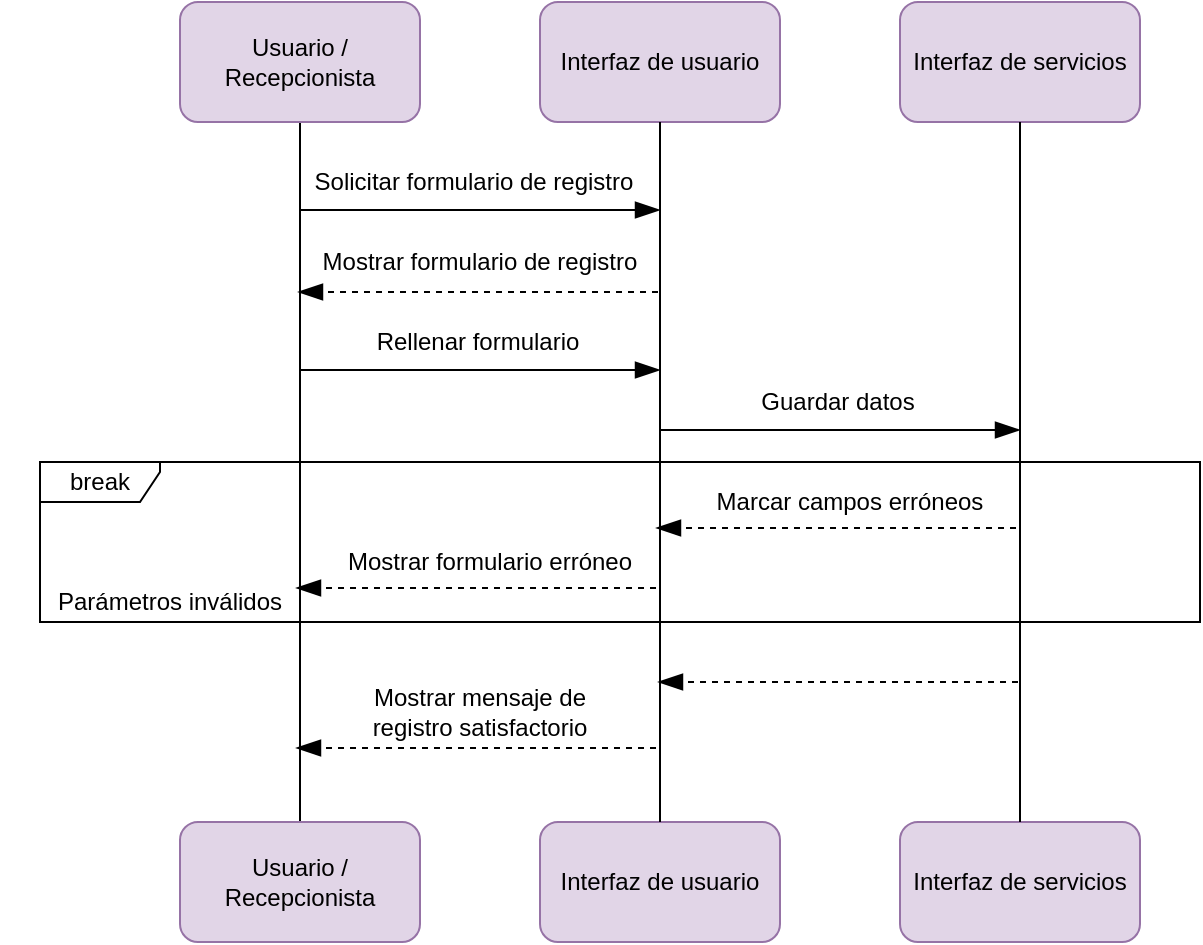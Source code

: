 <mxfile version="13.9.9" type="device" pages="7"><diagram id="JmYSY471Zv--wjc8SEjf" name="CU1"><mxGraphModel dx="1332" dy="576" grid="1" gridSize="10" guides="1" tooltips="1" connect="1" arrows="1" fold="1" page="1" pageScale="1" pageWidth="827" pageHeight="1169" math="0" shadow="0"><root><mxCell id="0"/><mxCell id="1" parent="0"/><mxCell id="XWRkpZYko2Okn3s4-nCI-18" value="break" style="shape=umlFrame;whiteSpace=wrap;html=1;width=60;height=20;" vertex="1" parent="1"><mxGeometry x="70" y="290" width="580" height="80" as="geometry"/></mxCell><mxCell id="XWRkpZYko2Okn3s4-nCI-8" style="edgeStyle=orthogonalEdgeStyle;rounded=0;orthogonalLoop=1;jettySize=auto;html=1;endArrow=none;endFill=0;" edge="1" parent="1" source="XWRkpZYko2Okn3s4-nCI-1" target="XWRkpZYko2Okn3s4-nCI-4"><mxGeometry relative="1" as="geometry"/></mxCell><mxCell id="XWRkpZYko2Okn3s4-nCI-1" value="Usuario /&lt;br&gt;Recepcionista" style="rounded=1;whiteSpace=wrap;html=1;fillColor=#e1d5e7;strokeColor=#9673a6;" vertex="1" parent="1"><mxGeometry x="140" y="60" width="120" height="60" as="geometry"/></mxCell><mxCell id="XWRkpZYko2Okn3s4-nCI-2" value="Interfaz de usuario" style="rounded=1;whiteSpace=wrap;html=1;fillColor=#e1d5e7;strokeColor=#9673a6;" vertex="1" parent="1"><mxGeometry x="320" y="60" width="120" height="60" as="geometry"/></mxCell><mxCell id="XWRkpZYko2Okn3s4-nCI-3" value="Interfaz de servicios" style="rounded=1;whiteSpace=wrap;html=1;fillColor=#e1d5e7;strokeColor=#9673a6;" vertex="1" parent="1"><mxGeometry x="500" y="60" width="120" height="60" as="geometry"/></mxCell><mxCell id="XWRkpZYko2Okn3s4-nCI-4" value="Usuario /&lt;br&gt;Recepcionista" style="rounded=1;whiteSpace=wrap;html=1;fillColor=#e1d5e7;strokeColor=#9673a6;" vertex="1" parent="1"><mxGeometry x="140" y="470" width="120" height="60" as="geometry"/></mxCell><mxCell id="XWRkpZYko2Okn3s4-nCI-6" value="Interfaz de usuario" style="rounded=1;whiteSpace=wrap;html=1;fillColor=#e1d5e7;strokeColor=#9673a6;" vertex="1" parent="1"><mxGeometry x="320" y="470" width="120" height="60" as="geometry"/></mxCell><mxCell id="XWRkpZYko2Okn3s4-nCI-7" value="Interfaz de servicios" style="rounded=1;whiteSpace=wrap;html=1;fillColor=#e1d5e7;strokeColor=#9673a6;" vertex="1" parent="1"><mxGeometry x="500" y="470" width="120" height="60" as="geometry"/></mxCell><mxCell id="XWRkpZYko2Okn3s4-nCI-9" style="edgeStyle=orthogonalEdgeStyle;rounded=0;orthogonalLoop=1;jettySize=auto;html=1;endArrow=none;endFill=0;" edge="1" parent="1" source="XWRkpZYko2Okn3s4-nCI-2" target="XWRkpZYko2Okn3s4-nCI-6"><mxGeometry relative="1" as="geometry"><mxPoint x="379.5" y="190" as="sourcePoint"/><mxPoint x="379.5" y="470" as="targetPoint"/></mxGeometry></mxCell><mxCell id="XWRkpZYko2Okn3s4-nCI-10" style="edgeStyle=orthogonalEdgeStyle;rounded=0;orthogonalLoop=1;jettySize=auto;html=1;endArrow=none;endFill=0;" edge="1" parent="1" source="XWRkpZYko2Okn3s4-nCI-3" target="XWRkpZYko2Okn3s4-nCI-7"><mxGeometry relative="1" as="geometry"><mxPoint x="559.5" y="190" as="sourcePoint"/><mxPoint x="559.5" y="470" as="targetPoint"/></mxGeometry></mxCell><mxCell id="XWRkpZYko2Okn3s4-nCI-11" value="" style="endArrow=blockThin;endSize=10;endFill=1;html=1;startSize=6;" edge="1" parent="1"><mxGeometry width="160" relative="1" as="geometry"><mxPoint x="200" y="164" as="sourcePoint"/><mxPoint x="380" y="164" as="targetPoint"/></mxGeometry></mxCell><mxCell id="XWRkpZYko2Okn3s4-nCI-13" value="Solicitar formulario de registro" style="text;html=1;strokeColor=none;fillColor=none;align=center;verticalAlign=middle;whiteSpace=wrap;rounded=0;" vertex="1" parent="1"><mxGeometry x="202" y="140" width="170" height="20" as="geometry"/></mxCell><mxCell id="XWRkpZYko2Okn3s4-nCI-14" value="" style="endArrow=blockThin;endSize=10;endFill=1;html=1;startSize=6;dashed=1;" edge="1" parent="1"><mxGeometry width="160" relative="1" as="geometry"><mxPoint x="558" y="323" as="sourcePoint"/><mxPoint x="378" y="323" as="targetPoint"/></mxGeometry></mxCell><mxCell id="XWRkpZYko2Okn3s4-nCI-15" value="Marcar campos erróneos" style="text;html=1;strokeColor=none;fillColor=none;align=center;verticalAlign=middle;whiteSpace=wrap;rounded=0;" vertex="1" parent="1"><mxGeometry x="390" y="300" width="170" height="20" as="geometry"/></mxCell><mxCell id="XWRkpZYko2Okn3s4-nCI-16" value="" style="endArrow=blockThin;endSize=10;endFill=1;html=1;startSize=6;" edge="1" parent="1"><mxGeometry width="160" relative="1" as="geometry"><mxPoint x="200" y="244" as="sourcePoint"/><mxPoint x="380" y="244" as="targetPoint"/></mxGeometry></mxCell><mxCell id="XWRkpZYko2Okn3s4-nCI-17" value="Rellenar formulario" style="text;html=1;strokeColor=none;fillColor=none;align=center;verticalAlign=middle;whiteSpace=wrap;rounded=0;" vertex="1" parent="1"><mxGeometry x="204" y="220" width="170" height="20" as="geometry"/></mxCell><mxCell id="XWRkpZYko2Okn3s4-nCI-19" value="Parámetros inválidos" style="text;html=1;strokeColor=none;fillColor=none;align=center;verticalAlign=middle;whiteSpace=wrap;rounded=0;" vertex="1" parent="1"><mxGeometry x="50" y="350" width="170" height="20" as="geometry"/></mxCell><mxCell id="XWRkpZYko2Okn3s4-nCI-21" value="" style="endArrow=blockThin;endSize=10;endFill=1;html=1;startSize=6;" edge="1" parent="1"><mxGeometry width="160" relative="1" as="geometry"><mxPoint x="380" y="274" as="sourcePoint"/><mxPoint x="560" y="274" as="targetPoint"/></mxGeometry></mxCell><mxCell id="XWRkpZYko2Okn3s4-nCI-22" value="Guardar datos" style="text;html=1;strokeColor=none;fillColor=none;align=center;verticalAlign=middle;whiteSpace=wrap;rounded=0;" vertex="1" parent="1"><mxGeometry x="384" y="250" width="170" height="20" as="geometry"/></mxCell><mxCell id="XWRkpZYko2Okn3s4-nCI-23" value="" style="endArrow=blockThin;endSize=10;endFill=1;html=1;startSize=6;dashed=1;" edge="1" parent="1"><mxGeometry width="160" relative="1" as="geometry"><mxPoint x="378" y="353" as="sourcePoint"/><mxPoint x="198" y="353" as="targetPoint"/></mxGeometry></mxCell><mxCell id="XWRkpZYko2Okn3s4-nCI-24" value="Mostrar formulario erróneo" style="text;html=1;strokeColor=none;fillColor=none;align=center;verticalAlign=middle;whiteSpace=wrap;rounded=0;" vertex="1" parent="1"><mxGeometry x="210" y="330" width="170" height="20" as="geometry"/></mxCell><mxCell id="XWRkpZYko2Okn3s4-nCI-25" value="" style="endArrow=blockThin;endSize=10;endFill=1;html=1;startSize=6;dashed=1;" edge="1" parent="1"><mxGeometry width="160" relative="1" as="geometry"><mxPoint x="559" y="400" as="sourcePoint"/><mxPoint x="379" y="400" as="targetPoint"/></mxGeometry></mxCell><mxCell id="XWRkpZYko2Okn3s4-nCI-27" value="" style="endArrow=blockThin;endSize=10;endFill=1;html=1;startSize=6;dashed=1;" edge="1" parent="1"><mxGeometry width="160" relative="1" as="geometry"><mxPoint x="378" y="433" as="sourcePoint"/><mxPoint x="198" y="433" as="targetPoint"/></mxGeometry></mxCell><mxCell id="XWRkpZYko2Okn3s4-nCI-28" value="Mostrar mensaje de registro satisfactorio" style="text;html=1;strokeColor=none;fillColor=none;align=center;verticalAlign=middle;whiteSpace=wrap;rounded=0;" vertex="1" parent="1"><mxGeometry x="220" y="405" width="140" height="20" as="geometry"/></mxCell><mxCell id="7dHqITEAmFPfU00DWEg5-1" value="" style="endArrow=blockThin;endSize=10;endFill=1;html=1;startSize=6;dashed=1;" edge="1" parent="1"><mxGeometry width="160" relative="1" as="geometry"><mxPoint x="379" y="205" as="sourcePoint"/><mxPoint x="199" y="205" as="targetPoint"/></mxGeometry></mxCell><mxCell id="7dHqITEAmFPfU00DWEg5-3" value="Mostrar formulario de registro" style="text;html=1;strokeColor=none;fillColor=none;align=center;verticalAlign=middle;whiteSpace=wrap;rounded=0;" vertex="1" parent="1"><mxGeometry x="205" y="180" width="170" height="20" as="geometry"/></mxCell></root></mxGraphModel></diagram><diagram id="hUSCOUJdJ0cUtbpGHGtI" name="CU2"><mxGraphModel dx="1332" dy="576" grid="1" gridSize="10" guides="1" tooltips="1" connect="1" arrows="1" fold="1" page="1" pageScale="1" pageWidth="827" pageHeight="1169" math="0" shadow="0"><root><mxCell id="mpI5kkqEOoQzOM4OCqlB-0"/><mxCell id="mpI5kkqEOoQzOM4OCqlB-1" parent="mpI5kkqEOoQzOM4OCqlB-0"/><mxCell id="BnegYdp8UUkn-lmt5KpL-27" value="alt" style="shape=umlFrame;whiteSpace=wrap;html=1;width=60;height=20;" vertex="1" parent="mpI5kkqEOoQzOM4OCqlB-1"><mxGeometry x="70" y="410" width="580" height="80" as="geometry"/></mxCell><mxCell id="BnegYdp8UUkn-lmt5KpL-29" value="" style="rounded=0;whiteSpace=wrap;html=1;fillColor=none;" vertex="1" parent="mpI5kkqEOoQzOM4OCqlB-1"><mxGeometry x="70" y="490" width="580" height="80" as="geometry"/></mxCell><mxCell id="BnegYdp8UUkn-lmt5KpL-0" value="break" style="shape=umlFrame;whiteSpace=wrap;html=1;width=60;height=20;" vertex="1" parent="mpI5kkqEOoQzOM4OCqlB-1"><mxGeometry x="70" y="290" width="580" height="80" as="geometry"/></mxCell><mxCell id="BnegYdp8UUkn-lmt5KpL-1" style="edgeStyle=orthogonalEdgeStyle;rounded=0;orthogonalLoop=1;jettySize=auto;html=1;endArrow=none;endFill=0;" edge="1" parent="mpI5kkqEOoQzOM4OCqlB-1" source="BnegYdp8UUkn-lmt5KpL-2" target="BnegYdp8UUkn-lmt5KpL-5"><mxGeometry relative="1" as="geometry"/></mxCell><mxCell id="BnegYdp8UUkn-lmt5KpL-2" value="Usuario /&lt;br&gt;Recepcionista" style="rounded=1;whiteSpace=wrap;html=1;fillColor=#e1d5e7;strokeColor=#9673a6;" vertex="1" parent="mpI5kkqEOoQzOM4OCqlB-1"><mxGeometry x="140" y="60" width="120" height="60" as="geometry"/></mxCell><mxCell id="BnegYdp8UUkn-lmt5KpL-3" value="Interfaz de usuario" style="rounded=1;whiteSpace=wrap;html=1;fillColor=#e1d5e7;strokeColor=#9673a6;" vertex="1" parent="mpI5kkqEOoQzOM4OCqlB-1"><mxGeometry x="320" y="60" width="120" height="60" as="geometry"/></mxCell><mxCell id="BnegYdp8UUkn-lmt5KpL-4" value="Interfaz de servicios" style="rounded=1;whiteSpace=wrap;html=1;fillColor=#e1d5e7;strokeColor=#9673a6;" vertex="1" parent="mpI5kkqEOoQzOM4OCqlB-1"><mxGeometry x="500" y="60" width="120" height="60" as="geometry"/></mxCell><mxCell id="BnegYdp8UUkn-lmt5KpL-5" value="Usuario /&lt;br&gt;Recepcionista" style="rounded=1;whiteSpace=wrap;html=1;fillColor=#e1d5e7;strokeColor=#9673a6;" vertex="1" parent="mpI5kkqEOoQzOM4OCqlB-1"><mxGeometry x="140" y="590" width="120" height="60" as="geometry"/></mxCell><mxCell id="BnegYdp8UUkn-lmt5KpL-6" value="Interfaz de usuario" style="rounded=1;whiteSpace=wrap;html=1;fillColor=#e1d5e7;strokeColor=#9673a6;" vertex="1" parent="mpI5kkqEOoQzOM4OCqlB-1"><mxGeometry x="320" y="590" width="120" height="60" as="geometry"/></mxCell><mxCell id="BnegYdp8UUkn-lmt5KpL-7" value="Interfaz de servicios" style="rounded=1;whiteSpace=wrap;html=1;fillColor=#e1d5e7;strokeColor=#9673a6;" vertex="1" parent="mpI5kkqEOoQzOM4OCqlB-1"><mxGeometry x="500" y="590" width="120" height="60" as="geometry"/></mxCell><mxCell id="BnegYdp8UUkn-lmt5KpL-8" style="edgeStyle=orthogonalEdgeStyle;rounded=0;orthogonalLoop=1;jettySize=auto;html=1;endArrow=none;endFill=0;" edge="1" parent="mpI5kkqEOoQzOM4OCqlB-1" source="BnegYdp8UUkn-lmt5KpL-3" target="BnegYdp8UUkn-lmt5KpL-6"><mxGeometry relative="1" as="geometry"><mxPoint x="379.5" y="190" as="sourcePoint"/><mxPoint x="379.5" y="470" as="targetPoint"/></mxGeometry></mxCell><mxCell id="BnegYdp8UUkn-lmt5KpL-9" style="edgeStyle=orthogonalEdgeStyle;rounded=0;orthogonalLoop=1;jettySize=auto;html=1;endArrow=none;endFill=0;" edge="1" parent="mpI5kkqEOoQzOM4OCqlB-1" source="BnegYdp8UUkn-lmt5KpL-4" target="BnegYdp8UUkn-lmt5KpL-7"><mxGeometry relative="1" as="geometry"><mxPoint x="559.5" y="190" as="sourcePoint"/><mxPoint x="559.5" y="470" as="targetPoint"/></mxGeometry></mxCell><mxCell id="BnegYdp8UUkn-lmt5KpL-10" value="" style="endArrow=blockThin;endSize=10;endFill=1;html=1;startSize=6;" edge="1" parent="mpI5kkqEOoQzOM4OCqlB-1"><mxGeometry width="160" relative="1" as="geometry"><mxPoint x="200" y="164" as="sourcePoint"/><mxPoint x="380" y="164" as="targetPoint"/></mxGeometry></mxCell><mxCell id="BnegYdp8UUkn-lmt5KpL-11" value="Solicitar formulario de cita" style="text;html=1;strokeColor=none;fillColor=none;align=center;verticalAlign=middle;whiteSpace=wrap;rounded=0;" vertex="1" parent="mpI5kkqEOoQzOM4OCqlB-1"><mxGeometry x="202" y="140" width="170" height="20" as="geometry"/></mxCell><mxCell id="BnegYdp8UUkn-lmt5KpL-12" value="" style="endArrow=blockThin;endSize=10;endFill=1;html=1;startSize=6;dashed=1;" edge="1" parent="mpI5kkqEOoQzOM4OCqlB-1"><mxGeometry width="160" relative="1" as="geometry"><mxPoint x="558" y="323" as="sourcePoint"/><mxPoint x="378" y="323" as="targetPoint"/></mxGeometry></mxCell><mxCell id="BnegYdp8UUkn-lmt5KpL-13" value="Marcar campos erróneos" style="text;html=1;strokeColor=none;fillColor=none;align=center;verticalAlign=middle;whiteSpace=wrap;rounded=0;" vertex="1" parent="mpI5kkqEOoQzOM4OCqlB-1"><mxGeometry x="390" y="300" width="170" height="20" as="geometry"/></mxCell><mxCell id="BnegYdp8UUkn-lmt5KpL-14" value="" style="endArrow=blockThin;endSize=10;endFill=1;html=1;startSize=6;" edge="1" parent="mpI5kkqEOoQzOM4OCqlB-1"><mxGeometry width="160" relative="1" as="geometry"><mxPoint x="380" y="184" as="sourcePoint"/><mxPoint x="560" y="184" as="targetPoint"/></mxGeometry></mxCell><mxCell id="BnegYdp8UUkn-lmt5KpL-15" value="Consultar fechas disponibles" style="text;html=1;strokeColor=none;fillColor=none;align=center;verticalAlign=middle;whiteSpace=wrap;rounded=0;" vertex="1" parent="mpI5kkqEOoQzOM4OCqlB-1"><mxGeometry x="384" y="160" width="170" height="20" as="geometry"/></mxCell><mxCell id="BnegYdp8UUkn-lmt5KpL-16" value="Parámetros inválidos" style="text;html=1;strokeColor=none;fillColor=none;align=center;verticalAlign=middle;whiteSpace=wrap;rounded=0;" vertex="1" parent="mpI5kkqEOoQzOM4OCqlB-1"><mxGeometry x="50" y="350" width="170" height="20" as="geometry"/></mxCell><mxCell id="BnegYdp8UUkn-lmt5KpL-17" value="" style="endArrow=blockThin;endSize=10;endFill=1;html=1;startSize=6;" edge="1" parent="mpI5kkqEOoQzOM4OCqlB-1"><mxGeometry width="160" relative="1" as="geometry"><mxPoint x="380" y="280" as="sourcePoint"/><mxPoint x="560" y="280" as="targetPoint"/></mxGeometry></mxCell><mxCell id="BnegYdp8UUkn-lmt5KpL-18" value="Crear nueva cita" style="text;html=1;strokeColor=none;fillColor=none;align=center;verticalAlign=middle;whiteSpace=wrap;rounded=0;" vertex="1" parent="mpI5kkqEOoQzOM4OCqlB-1"><mxGeometry x="384" y="255" width="170" height="20" as="geometry"/></mxCell><mxCell id="BnegYdp8UUkn-lmt5KpL-19" value="" style="endArrow=blockThin;endSize=10;endFill=1;html=1;startSize=6;dashed=1;" edge="1" parent="mpI5kkqEOoQzOM4OCqlB-1"><mxGeometry width="160" relative="1" as="geometry"><mxPoint x="378" y="353" as="sourcePoint"/><mxPoint x="198" y="353" as="targetPoint"/></mxGeometry></mxCell><mxCell id="BnegYdp8UUkn-lmt5KpL-20" value="Mostrar formulario erróneo" style="text;html=1;strokeColor=none;fillColor=none;align=center;verticalAlign=middle;whiteSpace=wrap;rounded=0;" vertex="1" parent="mpI5kkqEOoQzOM4OCqlB-1"><mxGeometry x="210" y="330" width="170" height="20" as="geometry"/></mxCell><mxCell id="BnegYdp8UUkn-lmt5KpL-21" value="" style="endArrow=blockThin;endSize=10;endFill=1;html=1;startSize=6;dashed=1;" edge="1" parent="mpI5kkqEOoQzOM4OCqlB-1"><mxGeometry width="160" relative="1" as="geometry"><mxPoint x="559" y="400" as="sourcePoint"/><mxPoint x="379" y="400" as="targetPoint"/></mxGeometry></mxCell><mxCell id="BnegYdp8UUkn-lmt5KpL-22" value="" style="endArrow=blockThin;endSize=10;endFill=1;html=1;startSize=6;dashed=1;" edge="1" parent="mpI5kkqEOoQzOM4OCqlB-1"><mxGeometry width="160" relative="1" as="geometry"><mxPoint x="380" y="468" as="sourcePoint"/><mxPoint x="200" y="468" as="targetPoint"/></mxGeometry></mxCell><mxCell id="BnegYdp8UUkn-lmt5KpL-23" value="Mostrar listado de citas del usuario" style="text;html=1;strokeColor=none;fillColor=none;align=center;verticalAlign=middle;whiteSpace=wrap;rounded=0;" vertex="1" parent="mpI5kkqEOoQzOM4OCqlB-1"><mxGeometry x="222" y="440" width="140" height="20" as="geometry"/></mxCell><mxCell id="BnegYdp8UUkn-lmt5KpL-24" value="" style="endArrow=blockThin;endSize=10;endFill=1;html=1;startSize=6;dashed=1;" edge="1" parent="mpI5kkqEOoQzOM4OCqlB-1"><mxGeometry width="160" relative="1" as="geometry"><mxPoint x="380" y="227" as="sourcePoint"/><mxPoint x="200" y="227" as="targetPoint"/></mxGeometry></mxCell><mxCell id="BnegYdp8UUkn-lmt5KpL-25" value="Mostrar formulario de cita" style="text;html=1;strokeColor=none;fillColor=none;align=center;verticalAlign=middle;whiteSpace=wrap;rounded=0;" vertex="1" parent="mpI5kkqEOoQzOM4OCqlB-1"><mxGeometry x="206" y="204" width="170" height="20" as="geometry"/></mxCell><mxCell id="BnegYdp8UUkn-lmt5KpL-26" value="" style="endArrow=blockThin;endSize=10;endFill=1;html=1;startSize=6;dashed=1;" edge="1" parent="mpI5kkqEOoQzOM4OCqlB-1"><mxGeometry width="160" relative="1" as="geometry"><mxPoint x="560" y="206" as="sourcePoint"/><mxPoint x="380" y="206" as="targetPoint"/></mxGeometry></mxCell><mxCell id="BnegYdp8UUkn-lmt5KpL-28" value="[ Sesión como usuario ]" style="text;html=1;strokeColor=none;fillColor=none;align=center;verticalAlign=middle;whiteSpace=wrap;rounded=0;" vertex="1" parent="mpI5kkqEOoQzOM4OCqlB-1"><mxGeometry x="110" y="410" width="170" height="20" as="geometry"/></mxCell><mxCell id="BnegYdp8UUkn-lmt5KpL-30" value="[ Sesión como empleado ]" style="text;html=1;strokeColor=none;fillColor=none;align=center;verticalAlign=middle;whiteSpace=wrap;rounded=0;" vertex="1" parent="mpI5kkqEOoQzOM4OCqlB-1"><mxGeometry x="110" y="490" width="170" height="20" as="geometry"/></mxCell><mxCell id="BnegYdp8UUkn-lmt5KpL-31" value="" style="endArrow=blockThin;endSize=10;endFill=1;html=1;startSize=6;dashed=1;" edge="1" parent="mpI5kkqEOoQzOM4OCqlB-1"><mxGeometry width="160" relative="1" as="geometry"><mxPoint x="380" y="543.5" as="sourcePoint"/><mxPoint x="200" y="543.5" as="targetPoint"/></mxGeometry></mxCell><mxCell id="BnegYdp8UUkn-lmt5KpL-32" value="Mostrar historial del paciente" style="text;html=1;strokeColor=none;fillColor=none;align=center;verticalAlign=middle;whiteSpace=wrap;rounded=0;" vertex="1" parent="mpI5kkqEOoQzOM4OCqlB-1"><mxGeometry x="222" y="515.5" width="140" height="20" as="geometry"/></mxCell><mxCell id="x-e606T8Ooh2BVx2kS1h-0" value="" style="endArrow=blockThin;endSize=10;endFill=1;html=1;startSize=6;" edge="1" parent="mpI5kkqEOoQzOM4OCqlB-1"><mxGeometry width="160" relative="1" as="geometry"><mxPoint x="200" y="264" as="sourcePoint"/><mxPoint x="380" y="264" as="targetPoint"/></mxGeometry></mxCell><mxCell id="x-e606T8Ooh2BVx2kS1h-1" value="Rellenar formulario de cita" style="text;html=1;strokeColor=none;fillColor=none;align=center;verticalAlign=middle;whiteSpace=wrap;rounded=0;" vertex="1" parent="mpI5kkqEOoQzOM4OCqlB-1"><mxGeometry x="204" y="240" width="170" height="20" as="geometry"/></mxCell></root></mxGraphModel></diagram><diagram id="LsMnhPiPjCt9Mw0x5fXj" name="CU3"><mxGraphModel dx="1332" dy="576" grid="1" gridSize="10" guides="1" tooltips="1" connect="1" arrows="1" fold="1" page="1" pageScale="1" pageWidth="827" pageHeight="1169" math="0" shadow="0"><root><mxCell id="08fzjz4kwTLAXtrpGXMB-0"/><mxCell id="08fzjz4kwTLAXtrpGXMB-1" parent="08fzjz4kwTLAXtrpGXMB-0"/><mxCell id="uOtuol0gq-mlyUzeVbKM-1" style="edgeStyle=orthogonalEdgeStyle;rounded=0;orthogonalLoop=1;jettySize=auto;html=1;endArrow=none;endFill=0;" edge="1" parent="08fzjz4kwTLAXtrpGXMB-1" source="uOtuol0gq-mlyUzeVbKM-2" target="uOtuol0gq-mlyUzeVbKM-5"><mxGeometry relative="1" as="geometry"/></mxCell><mxCell id="WSTKbsEw-u8eLboI-x_t-0" value="" style="rounded=0;whiteSpace=wrap;html=1;fillColor=none;" vertex="1" parent="08fzjz4kwTLAXtrpGXMB-1"><mxGeometry x="60" y="430" width="650" height="120" as="geometry"/></mxCell><mxCell id="zHe8lsrEt2JUFLDJ_lZm-3" value="alt" style="shape=umlFrame;whiteSpace=wrap;html=1;width=60;height=20;" vertex="1" parent="08fzjz4kwTLAXtrpGXMB-1"><mxGeometry x="60" y="110" width="650" height="320" as="geometry"/></mxCell><mxCell id="wIw0pGvd7poCppbhghUD-0" value="opt" style="shape=umlFrame;whiteSpace=wrap;html=1;width=60;height=20;" vertex="1" parent="08fzjz4kwTLAXtrpGXMB-1"><mxGeometry x="90" y="140" width="580" height="80" as="geometry"/></mxCell><mxCell id="uOtuol0gq-mlyUzeVbKM-2" value="Administrador de ventas" style="rounded=1;whiteSpace=wrap;html=1;fillColor=#e1d5e7;strokeColor=#9673a6;" vertex="1" parent="08fzjz4kwTLAXtrpGXMB-1"><mxGeometry x="140" y="30" width="120" height="60" as="geometry"/></mxCell><mxCell id="uOtuol0gq-mlyUzeVbKM-3" value="Interfaz de usuario" style="rounded=1;whiteSpace=wrap;html=1;fillColor=#e1d5e7;strokeColor=#9673a6;" vertex="1" parent="08fzjz4kwTLAXtrpGXMB-1"><mxGeometry x="320" y="30" width="120" height="60" as="geometry"/></mxCell><mxCell id="uOtuol0gq-mlyUzeVbKM-4" value="Interfaz de servicios" style="rounded=1;whiteSpace=wrap;html=1;fillColor=#e1d5e7;strokeColor=#9673a6;" vertex="1" parent="08fzjz4kwTLAXtrpGXMB-1"><mxGeometry x="500" y="30" width="120" height="60" as="geometry"/></mxCell><mxCell id="uOtuol0gq-mlyUzeVbKM-5" value="Administrador de ventas" style="rounded=1;whiteSpace=wrap;html=1;fillColor=#e1d5e7;strokeColor=#9673a6;" vertex="1" parent="08fzjz4kwTLAXtrpGXMB-1"><mxGeometry x="140" y="790" width="120" height="60" as="geometry"/></mxCell><mxCell id="uOtuol0gq-mlyUzeVbKM-6" value="Interfaz de usuario" style="rounded=1;whiteSpace=wrap;html=1;fillColor=#e1d5e7;strokeColor=#9673a6;" vertex="1" parent="08fzjz4kwTLAXtrpGXMB-1"><mxGeometry x="320" y="790" width="120" height="60" as="geometry"/></mxCell><mxCell id="uOtuol0gq-mlyUzeVbKM-7" value="Interfaz de servicios" style="rounded=1;whiteSpace=wrap;html=1;fillColor=#e1d5e7;strokeColor=#9673a6;" vertex="1" parent="08fzjz4kwTLAXtrpGXMB-1"><mxGeometry x="500" y="790" width="120" height="60" as="geometry"/></mxCell><mxCell id="uOtuol0gq-mlyUzeVbKM-8" style="edgeStyle=orthogonalEdgeStyle;rounded=0;orthogonalLoop=1;jettySize=auto;html=1;endArrow=none;endFill=0;" edge="1" parent="08fzjz4kwTLAXtrpGXMB-1" source="uOtuol0gq-mlyUzeVbKM-3" target="uOtuol0gq-mlyUzeVbKM-6"><mxGeometry relative="1" as="geometry"><mxPoint x="379.5" y="190" as="sourcePoint"/><mxPoint x="379.5" y="470" as="targetPoint"/><Array as="points"><mxPoint x="380" y="110"/><mxPoint x="380" y="110"/></Array></mxGeometry></mxCell><mxCell id="uOtuol0gq-mlyUzeVbKM-9" style="edgeStyle=orthogonalEdgeStyle;rounded=0;orthogonalLoop=1;jettySize=auto;html=1;endArrow=none;endFill=0;" edge="1" parent="08fzjz4kwTLAXtrpGXMB-1" source="uOtuol0gq-mlyUzeVbKM-4" target="uOtuol0gq-mlyUzeVbKM-7"><mxGeometry relative="1" as="geometry"><mxPoint x="559.5" y="190" as="sourcePoint"/><mxPoint x="559.5" y="470" as="targetPoint"/></mxGeometry></mxCell><mxCell id="uOtuol0gq-mlyUzeVbKM-12" value="" style="endArrow=blockThin;endSize=10;endFill=1;html=1;startSize=6;dashed=1;" edge="1" parent="08fzjz4kwTLAXtrpGXMB-1"><mxGeometry width="160" relative="1" as="geometry"><mxPoint x="560" y="290" as="sourcePoint"/><mxPoint x="380" y="290" as="targetPoint"/></mxGeometry></mxCell><mxCell id="uOtuol0gq-mlyUzeVbKM-14" value="" style="endArrow=blockThin;endSize=10;endFill=1;html=1;startSize=6;" edge="1" parent="08fzjz4kwTLAXtrpGXMB-1"><mxGeometry width="160" relative="1" as="geometry"><mxPoint x="200" y="249" as="sourcePoint"/><mxPoint x="380" y="249" as="targetPoint"/></mxGeometry></mxCell><mxCell id="uOtuol0gq-mlyUzeVbKM-15" value="Solicitar alertas existentes" style="text;html=1;strokeColor=none;fillColor=none;align=center;verticalAlign=middle;whiteSpace=wrap;rounded=0;" vertex="1" parent="08fzjz4kwTLAXtrpGXMB-1"><mxGeometry x="204" y="225" width="170" height="20" as="geometry"/></mxCell><mxCell id="uOtuol0gq-mlyUzeVbKM-17" value="" style="endArrow=blockThin;endSize=10;endFill=1;html=1;startSize=6;" edge="1" parent="08fzjz4kwTLAXtrpGXMB-1"><mxGeometry width="160" relative="1" as="geometry"><mxPoint x="380" y="265" as="sourcePoint"/><mxPoint x="560" y="265" as="targetPoint"/></mxGeometry></mxCell><mxCell id="uOtuol0gq-mlyUzeVbKM-18" value="Solicitar datos" style="text;html=1;strokeColor=none;fillColor=none;align=center;verticalAlign=middle;whiteSpace=wrap;rounded=0;" vertex="1" parent="08fzjz4kwTLAXtrpGXMB-1"><mxGeometry x="380" y="245" width="170" height="20" as="geometry"/></mxCell><mxCell id="uOtuol0gq-mlyUzeVbKM-19" value="" style="endArrow=blockThin;endSize=10;endFill=1;html=1;startSize=6;dashed=1;" edge="1" parent="08fzjz4kwTLAXtrpGXMB-1"><mxGeometry width="160" relative="1" as="geometry"><mxPoint x="378" y="323" as="sourcePoint"/><mxPoint x="198" y="323" as="targetPoint"/></mxGeometry></mxCell><mxCell id="uOtuol0gq-mlyUzeVbKM-20" value="Mostrar listado de alertas" style="text;html=1;strokeColor=none;fillColor=none;align=center;verticalAlign=middle;whiteSpace=wrap;rounded=0;" vertex="1" parent="08fzjz4kwTLAXtrpGXMB-1"><mxGeometry x="210" y="300" width="170" height="20" as="geometry"/></mxCell><mxCell id="uOtuol0gq-mlyUzeVbKM-21" value="" style="endArrow=blockThin;endSize=10;endFill=1;html=1;startSize=6;dashed=1;" edge="1" parent="08fzjz4kwTLAXtrpGXMB-1"><mxGeometry width="160" relative="1" as="geometry"><mxPoint x="560.5" y="410" as="sourcePoint"/><mxPoint x="380.5" y="410" as="targetPoint"/></mxGeometry></mxCell><mxCell id="uOtuol0gq-mlyUzeVbKM-22" value="" style="endArrow=blockThin;endSize=10;endFill=1;html=1;startSize=6;dashed=1;" edge="1" parent="08fzjz4kwTLAXtrpGXMB-1"><mxGeometry width="160" relative="1" as="geometry"><mxPoint x="380" y="588" as="sourcePoint"/><mxPoint x="200" y="588" as="targetPoint"/></mxGeometry></mxCell><mxCell id="uOtuol0gq-mlyUzeVbKM-23" value="Mostrar formulario de encargo" style="text;html=1;strokeColor=none;fillColor=none;align=center;verticalAlign=middle;whiteSpace=wrap;rounded=0;" vertex="1" parent="08fzjz4kwTLAXtrpGXMB-1"><mxGeometry x="222" y="560" width="140" height="20" as="geometry"/></mxCell><mxCell id="uOtuol0gq-mlyUzeVbKM-24" value="" style="endArrow=blockThin;endSize=10;endFill=1;html=1;startSize=6;dashed=1;" edge="1" parent="08fzjz4kwTLAXtrpGXMB-1"><mxGeometry width="160" relative="1" as="geometry"><mxPoint x="379" y="205" as="sourcePoint"/><mxPoint x="199" y="205" as="targetPoint"/></mxGeometry></mxCell><mxCell id="uOtuol0gq-mlyUzeVbKM-25" value="Mostrar notificación de stock bajo de un producto" style="text;html=1;strokeColor=none;fillColor=none;align=center;verticalAlign=middle;whiteSpace=wrap;rounded=0;" vertex="1" parent="08fzjz4kwTLAXtrpGXMB-1"><mxGeometry x="205" y="180" width="170" height="20" as="geometry"/></mxCell><mxCell id="wIw0pGvd7poCppbhghUD-1" value="" style="endArrow=blockThin;endSize=10;endFill=1;html=1;startSize=6;dashed=1;" edge="1" parent="08fzjz4kwTLAXtrpGXMB-1"><mxGeometry width="160" relative="1" as="geometry"><mxPoint x="560" y="170" as="sourcePoint"/><mxPoint x="380" y="170" as="targetPoint"/></mxGeometry></mxCell><mxCell id="zHe8lsrEt2JUFLDJ_lZm-0" value="[ Recibe alerta de stock bajo ]" style="text;html=1;strokeColor=none;fillColor=none;align=center;verticalAlign=middle;whiteSpace=wrap;rounded=0;" vertex="1" parent="08fzjz4kwTLAXtrpGXMB-1"><mxGeometry x="150" y="140" width="170" height="20" as="geometry"/></mxCell><mxCell id="zHe8lsrEt2JUFLDJ_lZm-1" value="" style="endArrow=blockThin;endSize=10;endFill=1;html=1;startSize=6;" edge="1" parent="08fzjz4kwTLAXtrpGXMB-1"><mxGeometry width="160" relative="1" as="geometry"><mxPoint x="200" y="364" as="sourcePoint"/><mxPoint x="380" y="364" as="targetPoint"/></mxGeometry></mxCell><mxCell id="zHe8lsrEt2JUFLDJ_lZm-2" value="Seleccionar artículos a pedir" style="text;html=1;strokeColor=none;fillColor=none;align=center;verticalAlign=middle;whiteSpace=wrap;rounded=0;" vertex="1" parent="08fzjz4kwTLAXtrpGXMB-1"><mxGeometry x="204" y="340" width="170" height="20" as="geometry"/></mxCell><mxCell id="zHe8lsrEt2JUFLDJ_lZm-4" value="&lt;span style=&quot;color: rgb(0 , 0 , 0) ; font-family: &amp;#34;helvetica&amp;#34; ; font-size: 12px ; font-style: normal ; font-weight: 400 ; letter-spacing: normal ; text-align: center ; text-indent: 0px ; text-transform: none ; word-spacing: 0px ; background-color: rgb(248 , 249 , 250) ; display: inline ; float: none&quot;&gt;[ Existen alertas pendientes ]&lt;/span&gt;" style="text;whiteSpace=wrap;html=1;" vertex="1" parent="08fzjz4kwTLAXtrpGXMB-1"><mxGeometry x="130" y="110" width="180" height="30" as="geometry"/></mxCell><mxCell id="zHe8lsrEt2JUFLDJ_lZm-5" value="" style="endArrow=blockThin;endSize=10;endFill=1;html=1;startSize=6;" edge="1" parent="08fzjz4kwTLAXtrpGXMB-1"><mxGeometry width="160" relative="1" as="geometry"><mxPoint x="380" y="384" as="sourcePoint"/><mxPoint x="560" y="384" as="targetPoint"/></mxGeometry></mxCell><mxCell id="zHe8lsrEt2JUFLDJ_lZm-6" value="Solicitar formulario de encargo con artículos seleccionados" style="text;html=1;strokeColor=none;fillColor=none;align=center;verticalAlign=middle;whiteSpace=wrap;rounded=0;" vertex="1" parent="08fzjz4kwTLAXtrpGXMB-1"><mxGeometry x="384" y="360" width="170" height="20" as="geometry"/></mxCell><mxCell id="cN0ZT7VyPIjzGnd6jgtQ-3" value="" style="endArrow=blockThin;endSize=10;endFill=1;html=1;startSize=6;dashed=1;" edge="1" parent="08fzjz4kwTLAXtrpGXMB-1"><mxGeometry width="160" relative="1" as="geometry"><mxPoint x="560.25" y="520" as="sourcePoint"/><mxPoint x="380.25" y="520" as="targetPoint"/></mxGeometry></mxCell><mxCell id="cN0ZT7VyPIjzGnd6jgtQ-4" value="" style="endArrow=blockThin;endSize=10;endFill=1;html=1;startSize=6;" edge="1" parent="08fzjz4kwTLAXtrpGXMB-1"><mxGeometry width="160" relative="1" as="geometry"><mxPoint x="199.75" y="474" as="sourcePoint"/><mxPoint x="379.75" y="474" as="targetPoint"/></mxGeometry></mxCell><mxCell id="cN0ZT7VyPIjzGnd6jgtQ-5" value="Crear nuevo encargo" style="text;html=1;strokeColor=none;fillColor=none;align=center;verticalAlign=middle;whiteSpace=wrap;rounded=0;" vertex="1" parent="08fzjz4kwTLAXtrpGXMB-1"><mxGeometry x="203.75" y="450" width="170" height="20" as="geometry"/></mxCell><mxCell id="cN0ZT7VyPIjzGnd6jgtQ-6" value="" style="endArrow=blockThin;endSize=10;endFill=1;html=1;startSize=6;" edge="1" parent="08fzjz4kwTLAXtrpGXMB-1"><mxGeometry width="160" relative="1" as="geometry"><mxPoint x="379.75" y="494" as="sourcePoint"/><mxPoint x="559.75" y="494" as="targetPoint"/></mxGeometry></mxCell><mxCell id="cN0ZT7VyPIjzGnd6jgtQ-7" value="Solicitar formulario de encargo" style="text;html=1;strokeColor=none;fillColor=none;align=center;verticalAlign=middle;whiteSpace=wrap;rounded=0;" vertex="1" parent="08fzjz4kwTLAXtrpGXMB-1"><mxGeometry x="383.75" y="470" width="170" height="20" as="geometry"/></mxCell><mxCell id="cN0ZT7VyPIjzGnd6jgtQ-8" value="&lt;span style=&quot;color: rgb(0 , 0 , 0) ; font-family: &amp;#34;helvetica&amp;#34; ; font-size: 12px ; font-style: normal ; font-weight: 400 ; letter-spacing: normal ; text-align: center ; text-indent: 0px ; text-transform: none ; word-spacing: 0px ; background-color: rgb(248 , 249 , 250) ; display: inline ; float: none&quot;&gt;[ No existen alertas pendientes ]&lt;/span&gt;" style="text;whiteSpace=wrap;html=1;" vertex="1" parent="08fzjz4kwTLAXtrpGXMB-1"><mxGeometry x="70" y="430" width="180" height="30" as="geometry"/></mxCell><mxCell id="cN0ZT7VyPIjzGnd6jgtQ-9" value="" style="endArrow=blockThin;endSize=10;endFill=1;html=1;startSize=6;" edge="1" parent="08fzjz4kwTLAXtrpGXMB-1"><mxGeometry width="160" relative="1" as="geometry"><mxPoint x="200" y="634" as="sourcePoint"/><mxPoint x="380" y="634" as="targetPoint"/></mxGeometry></mxCell><mxCell id="cN0ZT7VyPIjzGnd6jgtQ-10" value="Rellenar formulario" style="text;html=1;strokeColor=none;fillColor=none;align=center;verticalAlign=middle;whiteSpace=wrap;rounded=0;" vertex="1" parent="08fzjz4kwTLAXtrpGXMB-1"><mxGeometry x="204" y="610" width="170" height="20" as="geometry"/></mxCell><mxCell id="cN0ZT7VyPIjzGnd6jgtQ-11" value="" style="endArrow=blockThin;endSize=10;endFill=1;html=1;startSize=6;" edge="1" parent="08fzjz4kwTLAXtrpGXMB-1"><mxGeometry width="160" relative="1" as="geometry"><mxPoint x="380" y="680" as="sourcePoint"/><mxPoint x="560" y="680" as="targetPoint"/></mxGeometry></mxCell><mxCell id="cN0ZT7VyPIjzGnd6jgtQ-12" value="Guardar encargo y solicitarlo al proveedor" style="text;html=1;strokeColor=none;fillColor=none;align=center;verticalAlign=middle;whiteSpace=wrap;rounded=0;" vertex="1" parent="08fzjz4kwTLAXtrpGXMB-1"><mxGeometry x="380" y="650" width="170" height="20" as="geometry"/></mxCell><mxCell id="cN0ZT7VyPIjzGnd6jgtQ-13" value="" style="endArrow=blockThin;endSize=10;endFill=1;html=1;startSize=6;dashed=1;" edge="1" parent="08fzjz4kwTLAXtrpGXMB-1"><mxGeometry width="160" relative="1" as="geometry"><mxPoint x="560" y="710" as="sourcePoint"/><mxPoint x="380" y="710" as="targetPoint"/></mxGeometry></mxCell><mxCell id="cN0ZT7VyPIjzGnd6jgtQ-15" value="" style="endArrow=blockThin;endSize=10;endFill=1;html=1;startSize=6;dashed=1;" edge="1" parent="08fzjz4kwTLAXtrpGXMB-1"><mxGeometry width="160" relative="1" as="geometry"><mxPoint x="379" y="748" as="sourcePoint"/><mxPoint x="199" y="748" as="targetPoint"/></mxGeometry></mxCell><mxCell id="cN0ZT7VyPIjzGnd6jgtQ-16" value="Mostrar listado de encargos" style="text;html=1;strokeColor=none;fillColor=none;align=center;verticalAlign=middle;whiteSpace=wrap;rounded=0;" vertex="1" parent="08fzjz4kwTLAXtrpGXMB-1"><mxGeometry x="221" y="720" width="140" height="20" as="geometry"/></mxCell></root></mxGraphModel></diagram><diagram id="cln6PdkhpCObdr-sVhKI" name="CU7"><mxGraphModel dx="1567" dy="678" grid="1" gridSize="10" guides="1" tooltips="1" connect="1" arrows="1" fold="1" page="1" pageScale="1" pageWidth="827" pageHeight="1169" math="0" shadow="0"><root><mxCell id="e7WUTi-qGt7Hz2XoWo7J-0"/><mxCell id="e7WUTi-qGt7Hz2XoWo7J-1" parent="e7WUTi-qGt7Hz2XoWo7J-0"/><mxCell id="4Vy8IXXOv5OVuAVyZxTz-1" value="" style="rounded=0;whiteSpace=wrap;html=1;fillColor=none;" vertex="1" parent="e7WUTi-qGt7Hz2XoWo7J-1"><mxGeometry x="50" y="820" width="660" height="260" as="geometry"/></mxCell><mxCell id="4Vy8IXXOv5OVuAVyZxTz-2" value="alt" style="shape=umlFrame;whiteSpace=wrap;html=1;width=60;height=20;" vertex="1" parent="e7WUTi-qGt7Hz2XoWo7J-1"><mxGeometry x="50" y="110" width="660" height="710" as="geometry"/></mxCell><mxCell id="d_9a5eiRrsCotDil2rY9-0" value="loop" style="shape=umlFrame;whiteSpace=wrap;html=1;width=60;height=20;" vertex="1" parent="e7WUTi-qGt7Hz2XoWo7J-1"><mxGeometry x="210" y="140" width="480" height="230" as="geometry"/></mxCell><mxCell id="4Vy8IXXOv5OVuAVyZxTz-0" style="edgeStyle=orthogonalEdgeStyle;rounded=0;orthogonalLoop=1;jettySize=auto;html=1;endArrow=none;endFill=0;" edge="1" parent="e7WUTi-qGt7Hz2XoWo7J-1" source="4Vy8IXXOv5OVuAVyZxTz-4" target="4Vy8IXXOv5OVuAVyZxTz-7"><mxGeometry relative="1" as="geometry"/></mxCell><mxCell id="4Vy8IXXOv5OVuAVyZxTz-4" value="Usuario" style="rounded=1;whiteSpace=wrap;html=1;fillColor=#e1d5e7;strokeColor=#9673a6;" vertex="1" parent="e7WUTi-qGt7Hz2XoWo7J-1"><mxGeometry x="240" y="30" width="120" height="60" as="geometry"/></mxCell><mxCell id="4Vy8IXXOv5OVuAVyZxTz-5" value="Interfaz de usuario" style="rounded=1;whiteSpace=wrap;html=1;fillColor=#e1d5e7;strokeColor=#9673a6;" vertex="1" parent="e7WUTi-qGt7Hz2XoWo7J-1"><mxGeometry x="420" y="30" width="120" height="60" as="geometry"/></mxCell><mxCell id="4Vy8IXXOv5OVuAVyZxTz-6" value="Interfaz de servicios" style="rounded=1;whiteSpace=wrap;html=1;fillColor=#e1d5e7;strokeColor=#9673a6;" vertex="1" parent="e7WUTi-qGt7Hz2XoWo7J-1"><mxGeometry x="600" y="30" width="120" height="60" as="geometry"/></mxCell><mxCell id="4Vy8IXXOv5OVuAVyZxTz-7" value="Usuario" style="rounded=1;whiteSpace=wrap;html=1;fillColor=#e1d5e7;strokeColor=#9673a6;" vertex="1" parent="e7WUTi-qGt7Hz2XoWo7J-1"><mxGeometry x="240" y="1100" width="120" height="60" as="geometry"/></mxCell><mxCell id="4Vy8IXXOv5OVuAVyZxTz-8" value="Interfaz de usuario" style="rounded=1;whiteSpace=wrap;html=1;fillColor=#e1d5e7;strokeColor=#9673a6;" vertex="1" parent="e7WUTi-qGt7Hz2XoWo7J-1"><mxGeometry x="420" y="1100" width="120" height="60" as="geometry"/></mxCell><mxCell id="4Vy8IXXOv5OVuAVyZxTz-9" value="Interfaz de servicios" style="rounded=1;whiteSpace=wrap;html=1;fillColor=#e1d5e7;strokeColor=#9673a6;" vertex="1" parent="e7WUTi-qGt7Hz2XoWo7J-1"><mxGeometry x="600" y="1100" width="120" height="60" as="geometry"/></mxCell><mxCell id="4Vy8IXXOv5OVuAVyZxTz-10" style="edgeStyle=orthogonalEdgeStyle;rounded=0;orthogonalLoop=1;jettySize=auto;html=1;endArrow=none;endFill=0;" edge="1" parent="e7WUTi-qGt7Hz2XoWo7J-1" source="4Vy8IXXOv5OVuAVyZxTz-5" target="4Vy8IXXOv5OVuAVyZxTz-8"><mxGeometry relative="1" as="geometry"><mxPoint x="479.5" y="190" as="sourcePoint"/><mxPoint x="479.5" y="470" as="targetPoint"/><Array as="points"><mxPoint x="480" y="110"/><mxPoint x="480" y="110"/></Array></mxGeometry></mxCell><mxCell id="4Vy8IXXOv5OVuAVyZxTz-11" style="edgeStyle=orthogonalEdgeStyle;rounded=0;orthogonalLoop=1;jettySize=auto;html=1;endArrow=none;endFill=0;" edge="1" parent="e7WUTi-qGt7Hz2XoWo7J-1" source="4Vy8IXXOv5OVuAVyZxTz-6" target="4Vy8IXXOv5OVuAVyZxTz-9"><mxGeometry relative="1" as="geometry"><mxPoint x="659.5" y="190" as="sourcePoint"/><mxPoint x="659.5" y="470" as="targetPoint"/></mxGeometry></mxCell><mxCell id="4Vy8IXXOv5OVuAVyZxTz-19" value="" style="endArrow=blockThin;endSize=10;endFill=1;html=1;startSize=6;dashed=1;" edge="1" parent="e7WUTi-qGt7Hz2XoWo7J-1"><mxGeometry width="160" relative="1" as="geometry"><mxPoint x="660" y="330" as="sourcePoint"/><mxPoint x="480" y="330" as="targetPoint"/></mxGeometry></mxCell><mxCell id="4Vy8IXXOv5OVuAVyZxTz-28" value="&lt;span style=&quot;color: rgb(0 , 0 , 0) ; font-family: &amp;#34;helvetica&amp;#34; ; font-size: 12px ; font-style: normal ; font-weight: 400 ; letter-spacing: normal ; text-align: center ; text-indent: 0px ; text-transform: none ; word-spacing: 0px ; background-color: rgb(248 , 249 , 250) ; display: inline ; float: none&quot;&gt;[ Compra on-line ]&lt;/span&gt;" style="text;whiteSpace=wrap;html=1;" vertex="1" parent="e7WUTi-qGt7Hz2XoWo7J-1"><mxGeometry x="130" y="110" width="180" height="30" as="geometry"/></mxCell><mxCell id="4Vy8IXXOv5OVuAVyZxTz-29" value="" style="endArrow=blockThin;endSize=10;endFill=1;html=1;startSize=6;" edge="1" parent="e7WUTi-qGt7Hz2XoWo7J-1"><mxGeometry width="160" relative="1" as="geometry"><mxPoint x="301" y="174" as="sourcePoint"/><mxPoint x="481" y="174" as="targetPoint"/></mxGeometry></mxCell><mxCell id="4Vy8IXXOv5OVuAVyZxTz-30" value="Seleccionar producto deseado" style="text;html=1;strokeColor=none;fillColor=none;align=center;verticalAlign=middle;whiteSpace=wrap;rounded=0;" vertex="1" parent="e7WUTi-qGt7Hz2XoWo7J-1"><mxGeometry x="305" y="150" width="170" height="20" as="geometry"/></mxCell><mxCell id="4Vy8IXXOv5OVuAVyZxTz-31" value="" style="endArrow=blockThin;endSize=10;endFill=1;html=1;startSize=6;dashed=1;" edge="1" parent="e7WUTi-qGt7Hz2XoWo7J-1"><mxGeometry width="160" relative="1" as="geometry"><mxPoint x="660" y="467" as="sourcePoint"/><mxPoint x="480" y="467" as="targetPoint"/></mxGeometry></mxCell><mxCell id="4Vy8IXXOv5OVuAVyZxTz-37" value="" style="endArrow=blockThin;endSize=10;endFill=1;html=1;startSize=6;" edge="1" parent="e7WUTi-qGt7Hz2XoWo7J-1"><mxGeometry width="160" relative="1" as="geometry"><mxPoint x="301" y="544" as="sourcePoint"/><mxPoint x="481" y="544" as="targetPoint"/></mxGeometry></mxCell><mxCell id="4Vy8IXXOv5OVuAVyZxTz-38" value="Realizar compra" style="text;html=1;strokeColor=none;fillColor=none;align=center;verticalAlign=middle;whiteSpace=wrap;rounded=0;" vertex="1" parent="e7WUTi-qGt7Hz2XoWo7J-1"><mxGeometry x="305" y="520" width="170" height="20" as="geometry"/></mxCell><mxCell id="4Vy8IXXOv5OVuAVyZxTz-39" value="" style="endArrow=blockThin;endSize=10;endFill=1;html=1;startSize=6;" edge="1" parent="e7WUTi-qGt7Hz2XoWo7J-1"><mxGeometry width="160" relative="1" as="geometry"><mxPoint x="479" y="583" as="sourcePoint"/><mxPoint x="659" y="583" as="targetPoint"/></mxGeometry></mxCell><mxCell id="4Vy8IXXOv5OVuAVyZxTz-40" value="Solicitar vista previa de pedido" style="text;html=1;strokeColor=none;fillColor=none;align=center;verticalAlign=middle;whiteSpace=wrap;rounded=0;" vertex="1" parent="e7WUTi-qGt7Hz2XoWo7J-1"><mxGeometry x="479" y="553" width="170" height="20" as="geometry"/></mxCell><mxCell id="4Vy8IXXOv5OVuAVyZxTz-41" value="" style="endArrow=blockThin;endSize=10;endFill=1;html=1;startSize=6;dashed=1;" edge="1" parent="e7WUTi-qGt7Hz2XoWo7J-1"><mxGeometry width="160" relative="1" as="geometry"><mxPoint x="659" y="620" as="sourcePoint"/><mxPoint x="479" y="620" as="targetPoint"/></mxGeometry></mxCell><mxCell id="4Vy8IXXOv5OVuAVyZxTz-42" value="" style="endArrow=blockThin;endSize=10;endFill=1;html=1;startSize=6;dashed=1;" edge="1" parent="e7WUTi-qGt7Hz2XoWo7J-1"><mxGeometry width="160" relative="1" as="geometry"><mxPoint x="479" y="658" as="sourcePoint"/><mxPoint x="299" y="658" as="targetPoint"/></mxGeometry></mxCell><mxCell id="4Vy8IXXOv5OVuAVyZxTz-43" value="Previsualización de pedido" style="text;html=1;strokeColor=none;fillColor=none;align=center;verticalAlign=middle;whiteSpace=wrap;rounded=0;" vertex="1" parent="e7WUTi-qGt7Hz2XoWo7J-1"><mxGeometry x="321" y="630" width="140" height="20" as="geometry"/></mxCell><mxCell id="4Vy8IXXOv5OVuAVyZxTz-47" style="edgeStyle=orthogonalEdgeStyle;rounded=0;orthogonalLoop=1;jettySize=auto;html=1;startSize=6;endArrow=none;endFill=0;endSize=10;" edge="1" parent="e7WUTi-qGt7Hz2XoWo7J-1" source="4Vy8IXXOv5OVuAVyZxTz-45" target="4Vy8IXXOv5OVuAVyZxTz-46"><mxGeometry relative="1" as="geometry"/></mxCell><mxCell id="4Vy8IXXOv5OVuAVyZxTz-45" value="&lt;span&gt;Administrador de ventas&lt;/span&gt;" style="rounded=1;whiteSpace=wrap;html=1;fillColor=#e1d5e7;strokeColor=#9673a6;" vertex="1" parent="e7WUTi-qGt7Hz2XoWo7J-1"><mxGeometry x="60" y="30" width="120" height="60" as="geometry"/></mxCell><mxCell id="4Vy8IXXOv5OVuAVyZxTz-46" value="Administrador de ventas" style="rounded=1;whiteSpace=wrap;html=1;fillColor=#e1d5e7;strokeColor=#9673a6;" vertex="1" parent="e7WUTi-qGt7Hz2XoWo7J-1"><mxGeometry x="60" y="1100" width="120" height="60" as="geometry"/></mxCell><mxCell id="QV523BEtlOJmaui8X3Ti-0" value="&lt;span style=&quot;color: rgb(0 , 0 , 0) ; font-family: &amp;#34;helvetica&amp;#34; ; font-size: 12px ; font-style: normal ; font-weight: 400 ; letter-spacing: normal ; text-align: center ; text-indent: 0px ; text-transform: none ; word-spacing: 0px ; background-color: rgb(248 , 249 , 250) ; display: inline ; float: none&quot;&gt;[ Compra en local ]&lt;/span&gt;" style="text;whiteSpace=wrap;html=1;" vertex="1" parent="e7WUTi-qGt7Hz2XoWo7J-1"><mxGeometry x="60" y="820" width="180" height="30" as="geometry"/></mxCell><mxCell id="d_9a5eiRrsCotDil2rY9-1" value="" style="endArrow=blockThin;endSize=10;endFill=1;html=1;startSize=6;" edge="1" parent="e7WUTi-qGt7Hz2XoWo7J-1"><mxGeometry width="160" relative="1" as="geometry"><mxPoint x="480" y="204.0" as="sourcePoint"/><mxPoint x="660" y="204.0" as="targetPoint"/></mxGeometry></mxCell><mxCell id="d_9a5eiRrsCotDil2rY9-2" value="Solicitar detalles de producto" style="text;html=1;strokeColor=none;fillColor=none;align=center;verticalAlign=middle;whiteSpace=wrap;rounded=0;" vertex="1" parent="e7WUTi-qGt7Hz2XoWo7J-1"><mxGeometry x="484" y="180" width="170" height="20" as="geometry"/></mxCell><mxCell id="d_9a5eiRrsCotDil2rY9-3" value="" style="endArrow=blockThin;endSize=10;endFill=1;html=1;startSize=6;dashed=1;" edge="1" parent="e7WUTi-qGt7Hz2XoWo7J-1"><mxGeometry width="160" relative="1" as="geometry"><mxPoint x="660" y="230" as="sourcePoint"/><mxPoint x="480" y="230" as="targetPoint"/></mxGeometry></mxCell><mxCell id="d_9a5eiRrsCotDil2rY9-4" value="" style="endArrow=blockThin;endSize=10;endFill=1;html=1;startSize=6;dashed=1;" edge="1" parent="e7WUTi-qGt7Hz2XoWo7J-1"><mxGeometry width="160" relative="1" as="geometry"><mxPoint x="478.75" y="250" as="sourcePoint"/><mxPoint x="298.75" y="250" as="targetPoint"/></mxGeometry></mxCell><mxCell id="d_9a5eiRrsCotDil2rY9-5" value="Mostrar producto seleccionado" style="text;html=1;strokeColor=none;fillColor=none;align=center;verticalAlign=middle;whiteSpace=wrap;rounded=0;" vertex="1" parent="e7WUTi-qGt7Hz2XoWo7J-1"><mxGeometry x="303.75" y="223" width="170" height="20" as="geometry"/></mxCell><mxCell id="d_9a5eiRrsCotDil2rY9-6" value="" style="endArrow=blockThin;endSize=10;endFill=1;html=1;startSize=6;" edge="1" parent="e7WUTi-qGt7Hz2XoWo7J-1"><mxGeometry width="160" relative="1" as="geometry"><mxPoint x="300" y="284.0" as="sourcePoint"/><mxPoint x="480" y="284.0" as="targetPoint"/></mxGeometry></mxCell><mxCell id="d_9a5eiRrsCotDil2rY9-7" value="Añadir a la cesta" style="text;html=1;strokeColor=none;fillColor=none;align=center;verticalAlign=middle;whiteSpace=wrap;rounded=0;" vertex="1" parent="e7WUTi-qGt7Hz2XoWo7J-1"><mxGeometry x="304" y="260" width="170" height="20" as="geometry"/></mxCell><mxCell id="d_9a5eiRrsCotDil2rY9-8" value="" style="endArrow=blockThin;endSize=10;endFill=1;html=1;startSize=6;" edge="1" parent="e7WUTi-qGt7Hz2XoWo7J-1"><mxGeometry width="160" relative="1" as="geometry"><mxPoint x="480" y="304" as="sourcePoint"/><mxPoint x="660" y="304" as="targetPoint"/></mxGeometry></mxCell><mxCell id="d_9a5eiRrsCotDil2rY9-9" value="Actualizar cesta" style="text;html=1;strokeColor=none;fillColor=none;align=center;verticalAlign=middle;whiteSpace=wrap;rounded=0;" vertex="1" parent="e7WUTi-qGt7Hz2XoWo7J-1"><mxGeometry x="484" y="280" width="170" height="20" as="geometry"/></mxCell><mxCell id="d_9a5eiRrsCotDil2rY9-10" value="" style="endArrow=blockThin;endSize=10;endFill=1;html=1;startSize=6;dashed=1;" edge="1" parent="e7WUTi-qGt7Hz2XoWo7J-1"><mxGeometry width="160" relative="1" as="geometry"><mxPoint x="478.75" y="350" as="sourcePoint"/><mxPoint x="298.75" y="350" as="targetPoint"/></mxGeometry></mxCell><mxCell id="d_9a5eiRrsCotDil2rY9-11" value="" style="endArrow=blockThin;endSize=10;endFill=1;html=1;startSize=6;" edge="1" parent="e7WUTi-qGt7Hz2XoWo7J-1"><mxGeometry width="160" relative="1" as="geometry"><mxPoint x="302" y="404" as="sourcePoint"/><mxPoint x="482" y="404" as="targetPoint"/></mxGeometry></mxCell><mxCell id="d_9a5eiRrsCotDil2rY9-12" value="Solicitar vista de cesta" style="text;html=1;strokeColor=none;fillColor=none;align=center;verticalAlign=middle;whiteSpace=wrap;rounded=0;" vertex="1" parent="e7WUTi-qGt7Hz2XoWo7J-1"><mxGeometry x="306" y="380" width="170" height="20" as="geometry"/></mxCell><mxCell id="d_9a5eiRrsCotDil2rY9-14" value="" style="endArrow=blockThin;endSize=10;endFill=1;html=1;startSize=6;" edge="1" parent="e7WUTi-qGt7Hz2XoWo7J-1"><mxGeometry width="160" relative="1" as="geometry"><mxPoint x="480" y="434" as="sourcePoint"/><mxPoint x="660" y="434" as="targetPoint"/></mxGeometry></mxCell><mxCell id="d_9a5eiRrsCotDil2rY9-15" value="Solicitar datos de cesta" style="text;html=1;strokeColor=none;fillColor=none;align=center;verticalAlign=middle;whiteSpace=wrap;rounded=0;" vertex="1" parent="e7WUTi-qGt7Hz2XoWo7J-1"><mxGeometry x="484" y="410" width="170" height="20" as="geometry"/></mxCell><mxCell id="d_9a5eiRrsCotDil2rY9-16" value="" style="endArrow=blockThin;endSize=10;endFill=1;html=1;startSize=6;dashed=1;" edge="1" parent="e7WUTi-qGt7Hz2XoWo7J-1"><mxGeometry width="160" relative="1" as="geometry"><mxPoint x="478.75" y="500" as="sourcePoint"/><mxPoint x="298.75" y="500" as="targetPoint"/></mxGeometry></mxCell><mxCell id="d_9a5eiRrsCotDil2rY9-18" value="Mostrar cesta" style="text;html=1;strokeColor=none;fillColor=none;align=center;verticalAlign=middle;whiteSpace=wrap;rounded=0;" vertex="1" parent="e7WUTi-qGt7Hz2XoWo7J-1"><mxGeometry x="303.75" y="475" width="170" height="20" as="geometry"/></mxCell><mxCell id="d_9a5eiRrsCotDil2rY9-20" value="" style="endArrow=blockThin;endSize=10;endFill=1;html=1;startSize=6;" edge="1" parent="e7WUTi-qGt7Hz2XoWo7J-1"><mxGeometry width="160" relative="1" as="geometry"><mxPoint x="300" y="700" as="sourcePoint"/><mxPoint x="480" y="700" as="targetPoint"/></mxGeometry></mxCell><mxCell id="d_9a5eiRrsCotDil2rY9-21" value="Rellenar datos de pago" style="text;html=1;strokeColor=none;fillColor=none;align=center;verticalAlign=middle;whiteSpace=wrap;rounded=0;" vertex="1" parent="e7WUTi-qGt7Hz2XoWo7J-1"><mxGeometry x="300" y="670" width="170" height="20" as="geometry"/></mxCell><mxCell id="d_9a5eiRrsCotDil2rY9-22" value="" style="endArrow=blockThin;endSize=10;endFill=1;html=1;startSize=6;" edge="1" parent="e7WUTi-qGt7Hz2XoWo7J-1"><mxGeometry width="160" relative="1" as="geometry"><mxPoint x="479" y="730" as="sourcePoint"/><mxPoint x="659" y="730" as="targetPoint"/></mxGeometry></mxCell><mxCell id="d_9a5eiRrsCotDil2rY9-23" value="Confirmar compra" style="text;html=1;strokeColor=none;fillColor=none;align=center;verticalAlign=middle;whiteSpace=wrap;rounded=0;" vertex="1" parent="e7WUTi-qGt7Hz2XoWo7J-1"><mxGeometry x="479" y="700" width="170" height="20" as="geometry"/></mxCell><mxCell id="d_9a5eiRrsCotDil2rY9-24" value="" style="endArrow=blockThin;endSize=10;endFill=1;html=1;startSize=6;dashed=1;" edge="1" parent="e7WUTi-qGt7Hz2XoWo7J-1"><mxGeometry width="160" relative="1" as="geometry"><mxPoint x="659" y="760" as="sourcePoint"/><mxPoint x="479" y="760" as="targetPoint"/></mxGeometry></mxCell><mxCell id="d_9a5eiRrsCotDil2rY9-25" value="" style="endArrow=blockThin;endSize=10;endFill=1;html=1;startSize=6;dashed=1;" edge="1" parent="e7WUTi-qGt7Hz2XoWo7J-1"><mxGeometry width="160" relative="1" as="geometry"><mxPoint x="478.75" y="790" as="sourcePoint"/><mxPoint x="298.75" y="790" as="targetPoint"/></mxGeometry></mxCell><mxCell id="d_9a5eiRrsCotDil2rY9-26" value="Mostrar listado de pedidos del usuario" style="text;html=1;strokeColor=none;fillColor=none;align=center;verticalAlign=middle;whiteSpace=wrap;rounded=0;" vertex="1" parent="e7WUTi-qGt7Hz2XoWo7J-1"><mxGeometry x="304" y="766" width="170" height="20" as="geometry"/></mxCell><mxCell id="d_9a5eiRrsCotDil2rY9-27" value="" style="endArrow=blockThin;endSize=10;endFill=1;html=1;startSize=6;" edge="1" parent="e7WUTi-qGt7Hz2XoWo7J-1"><mxGeometry width="160" relative="1" as="geometry"><mxPoint x="120" y="860" as="sourcePoint"/><mxPoint x="480" y="860" as="targetPoint"/></mxGeometry></mxCell><mxCell id="d_9a5eiRrsCotDil2rY9-29" value="&lt;span style=&quot;color: rgb(0 , 0 , 0) ; font-family: &amp;#34;helvetica&amp;#34; ; font-size: 12px ; font-style: normal ; font-weight: 400 ; letter-spacing: normal ; text-align: center ; text-indent: 0px ; text-transform: none ; word-spacing: 0px ; background-color: rgb(248 , 249 , 250) ; display: inline ; float: none&quot;&gt;Solicitar nuevo pedido&lt;/span&gt;" style="text;whiteSpace=wrap;html=1;" vertex="1" parent="e7WUTi-qGt7Hz2XoWo7J-1"><mxGeometry x="211" y="830" width="180" height="30" as="geometry"/></mxCell><mxCell id="d_9a5eiRrsCotDil2rY9-31" value="" style="endArrow=blockThin;endSize=10;endFill=1;html=1;startSize=6;" edge="1" parent="e7WUTi-qGt7Hz2XoWo7J-1"><mxGeometry width="160" relative="1" as="geometry"><mxPoint x="479" y="900" as="sourcePoint"/><mxPoint x="659" y="900" as="targetPoint"/></mxGeometry></mxCell><mxCell id="d_9a5eiRrsCotDil2rY9-32" value="Solicitar formulario de pedido" style="text;html=1;strokeColor=none;fillColor=none;align=center;verticalAlign=middle;whiteSpace=wrap;rounded=0;" vertex="1" parent="e7WUTi-qGt7Hz2XoWo7J-1"><mxGeometry x="476" y="876" width="170" height="20" as="geometry"/></mxCell><mxCell id="Yttxvbx2BYG5Y6QIhUu3-0" value="" style="endArrow=blockThin;endSize=10;endFill=1;html=1;startSize=6;dashed=1;" edge="1" parent="e7WUTi-qGt7Hz2XoWo7J-1"><mxGeometry width="160" relative="1" as="geometry"><mxPoint x="659" y="930" as="sourcePoint"/><mxPoint x="479" y="930" as="targetPoint"/></mxGeometry></mxCell><mxCell id="Yttxvbx2BYG5Y6QIhUu3-1" value="" style="endArrow=blockThin;endSize=10;endFill=1;html=1;startSize=6;dashed=1;" edge="1" parent="e7WUTi-qGt7Hz2XoWo7J-1"><mxGeometry width="160" relative="1" as="geometry"><mxPoint x="480.38" y="960" as="sourcePoint"/><mxPoint x="121.63" y="960" as="targetPoint"/></mxGeometry></mxCell><mxCell id="Yttxvbx2BYG5Y6QIhUu3-2" value="&lt;span style=&quot;color: rgb(0 , 0 , 0) ; font-family: &amp;#34;helvetica&amp;#34; ; font-size: 12px ; font-style: normal ; font-weight: 400 ; letter-spacing: normal ; text-align: center ; text-indent: 0px ; text-transform: none ; word-spacing: 0px ; background-color: rgb(248 , 249 , 250) ; display: inline ; float: none&quot;&gt;Mostrar formulario de pedido&lt;/span&gt;" style="text;whiteSpace=wrap;html=1;" vertex="1" parent="e7WUTi-qGt7Hz2XoWo7J-1"><mxGeometry x="211.38" y="930" width="180" height="30" as="geometry"/></mxCell><mxCell id="Yttxvbx2BYG5Y6QIhUu3-3" value="" style="endArrow=blockThin;endSize=10;endFill=1;html=1;startSize=6;" edge="1" parent="e7WUTi-qGt7Hz2XoWo7J-1"><mxGeometry width="160" relative="1" as="geometry"><mxPoint x="121.38" y="996.82" as="sourcePoint"/><mxPoint x="481.38" y="996.82" as="targetPoint"/></mxGeometry></mxCell><mxCell id="Yttxvbx2BYG5Y6QIhUu3-4" value="&lt;span style=&quot;color: rgb(0 , 0 , 0) ; font-family: &amp;#34;helvetica&amp;#34; ; font-size: 12px ; font-style: normal ; font-weight: 400 ; letter-spacing: normal ; text-align: center ; text-indent: 0px ; text-transform: none ; word-spacing: 0px ; background-color: rgb(248 , 249 , 250) ; display: inline ; float: none&quot;&gt;Rellenar formulario&lt;/span&gt;" style="text;whiteSpace=wrap;html=1;" vertex="1" parent="e7WUTi-qGt7Hz2XoWo7J-1"><mxGeometry x="235.38" y="966.82" width="180" height="30" as="geometry"/></mxCell><mxCell id="Yttxvbx2BYG5Y6QIhUu3-5" value="" style="endArrow=blockThin;endSize=10;endFill=1;html=1;startSize=6;" edge="1" parent="e7WUTi-qGt7Hz2XoWo7J-1"><mxGeometry width="160" relative="1" as="geometry"><mxPoint x="480" y="1011" as="sourcePoint"/><mxPoint x="660" y="1011" as="targetPoint"/></mxGeometry></mxCell><mxCell id="Yttxvbx2BYG5Y6QIhUu3-7" value="&lt;span style=&quot;color: rgb(0 , 0 , 0) ; font-family: &amp;#34;helvetica&amp;#34; ; font-size: 12px ; font-style: normal ; font-weight: 400 ; letter-spacing: normal ; text-align: center ; text-indent: 0px ; text-transform: none ; word-spacing: 0px ; background-color: rgb(248 , 249 , 250) ; display: inline ; float: none&quot;&gt;Guardar pedido&lt;/span&gt;" style="text;whiteSpace=wrap;html=1;" vertex="1" parent="e7WUTi-qGt7Hz2XoWo7J-1"><mxGeometry x="520" y="981" width="180" height="30" as="geometry"/></mxCell><mxCell id="Yttxvbx2BYG5Y6QIhUu3-8" value="" style="endArrow=blockThin;endSize=10;endFill=1;html=1;startSize=6;dashed=1;" edge="1" parent="e7WUTi-qGt7Hz2XoWo7J-1"><mxGeometry width="160" relative="1" as="geometry"><mxPoint x="659" y="1040" as="sourcePoint"/><mxPoint x="479" y="1040" as="targetPoint"/></mxGeometry></mxCell><mxCell id="Yttxvbx2BYG5Y6QIhUu3-9" value="" style="endArrow=blockThin;endSize=10;endFill=1;html=1;startSize=6;dashed=1;" edge="1" parent="e7WUTi-qGt7Hz2XoWo7J-1"><mxGeometry width="160" relative="1" as="geometry"><mxPoint x="479.0" y="1070" as="sourcePoint"/><mxPoint x="120.25" y="1070" as="targetPoint"/></mxGeometry></mxCell><mxCell id="Yttxvbx2BYG5Y6QIhUu3-10" value="&lt;span style=&quot;color: rgb(0 , 0 , 0) ; font-family: &amp;#34;helvetica&amp;#34; ; font-size: 12px ; font-style: normal ; font-weight: 400 ; letter-spacing: normal ; text-align: center ; text-indent: 0px ; text-transform: none ; word-spacing: 0px ; background-color: rgb(248 , 249 , 250) ; display: inline ; float: none&quot;&gt;Mostrar factura de pedido&lt;/span&gt;" style="text;whiteSpace=wrap;html=1;" vertex="1" parent="e7WUTi-qGt7Hz2XoWo7J-1"><mxGeometry x="220" y="1040" width="180" height="30" as="geometry"/></mxCell><mxCell id="Yttxvbx2BYG5Y6QIhUu3-12" value="&lt;div style=&quot;text-align: center&quot;&gt;&lt;span&gt;&lt;font face=&quot;helvetica&quot;&gt;Factura del pedido&lt;/font&gt;&lt;/span&gt;&lt;/div&gt;" style="text;whiteSpace=wrap;html=1;" vertex="1" parent="e7WUTi-qGt7Hz2XoWo7J-1"><mxGeometry x="521" y="1013" width="180" height="30" as="geometry"/></mxCell></root></mxGraphModel></diagram><diagram id="C9S_-Il3QWpY8czqB1bT" name="CU9"><mxGraphModel dx="1332" dy="576" grid="1" gridSize="10" guides="1" tooltips="1" connect="1" arrows="1" fold="1" page="1" pageScale="1" pageWidth="827" pageHeight="1169" math="0" shadow="0"><root><mxCell id="WfN8fTotubyl0xA87EKL-0"/><mxCell id="WfN8fTotubyl0xA87EKL-1" parent="WfN8fTotubyl0xA87EKL-0"/><mxCell id="lclCsCKCgLaCvvJn63h4-0" value="opt" style="shape=umlFrame;whiteSpace=wrap;html=1;width=60;height=20;" vertex="1" parent="WfN8fTotubyl0xA87EKL-1"><mxGeometry x="70" y="290" width="580" height="170" as="geometry"/></mxCell><mxCell id="lclCsCKCgLaCvvJn63h4-1" style="edgeStyle=orthogonalEdgeStyle;rounded=0;orthogonalLoop=1;jettySize=auto;html=1;endArrow=none;endFill=0;" edge="1" parent="WfN8fTotubyl0xA87EKL-1" source="lclCsCKCgLaCvvJn63h4-2" target="lclCsCKCgLaCvvJn63h4-5"><mxGeometry relative="1" as="geometry"/></mxCell><mxCell id="lclCsCKCgLaCvvJn63h4-2" value="Administrador de ventas" style="rounded=1;whiteSpace=wrap;html=1;fillColor=#e1d5e7;strokeColor=#9673a6;" vertex="1" parent="WfN8fTotubyl0xA87EKL-1"><mxGeometry x="140" y="60" width="120" height="60" as="geometry"/></mxCell><mxCell id="lclCsCKCgLaCvvJn63h4-3" value="Interfaz de usuario" style="rounded=1;whiteSpace=wrap;html=1;fillColor=#e1d5e7;strokeColor=#9673a6;" vertex="1" parent="WfN8fTotubyl0xA87EKL-1"><mxGeometry x="320" y="60" width="120" height="60" as="geometry"/></mxCell><mxCell id="lclCsCKCgLaCvvJn63h4-4" value="Interfaz de servicios" style="rounded=1;whiteSpace=wrap;html=1;fillColor=#e1d5e7;strokeColor=#9673a6;" vertex="1" parent="WfN8fTotubyl0xA87EKL-1"><mxGeometry x="500" y="60" width="120" height="60" as="geometry"/></mxCell><mxCell id="lclCsCKCgLaCvvJn63h4-5" value="Administrador de ventas" style="rounded=1;whiteSpace=wrap;html=1;fillColor=#e1d5e7;strokeColor=#9673a6;" vertex="1" parent="WfN8fTotubyl0xA87EKL-1"><mxGeometry x="140" y="500" width="120" height="60" as="geometry"/></mxCell><mxCell id="lclCsCKCgLaCvvJn63h4-6" value="Interfaz de usuario" style="rounded=1;whiteSpace=wrap;html=1;fillColor=#e1d5e7;strokeColor=#9673a6;" vertex="1" parent="WfN8fTotubyl0xA87EKL-1"><mxGeometry x="320" y="500" width="120" height="60" as="geometry"/></mxCell><mxCell id="lclCsCKCgLaCvvJn63h4-7" value="Interfaz de servicios" style="rounded=1;whiteSpace=wrap;html=1;fillColor=#e1d5e7;strokeColor=#9673a6;" vertex="1" parent="WfN8fTotubyl0xA87EKL-1"><mxGeometry x="500" y="500" width="120" height="60" as="geometry"/></mxCell><mxCell id="lclCsCKCgLaCvvJn63h4-8" style="edgeStyle=orthogonalEdgeStyle;rounded=0;orthogonalLoop=1;jettySize=auto;html=1;endArrow=none;endFill=0;" edge="1" parent="WfN8fTotubyl0xA87EKL-1" source="lclCsCKCgLaCvvJn63h4-3" target="lclCsCKCgLaCvvJn63h4-6"><mxGeometry relative="1" as="geometry"><mxPoint x="379.5" y="190" as="sourcePoint"/><mxPoint x="379.5" y="470" as="targetPoint"/></mxGeometry></mxCell><mxCell id="lclCsCKCgLaCvvJn63h4-9" style="edgeStyle=orthogonalEdgeStyle;rounded=0;orthogonalLoop=1;jettySize=auto;html=1;endArrow=none;endFill=0;" edge="1" parent="WfN8fTotubyl0xA87EKL-1" source="lclCsCKCgLaCvvJn63h4-4" target="lclCsCKCgLaCvvJn63h4-7"><mxGeometry relative="1" as="geometry"><mxPoint x="559.5" y="190" as="sourcePoint"/><mxPoint x="559.5" y="470" as="targetPoint"/></mxGeometry></mxCell><mxCell id="lclCsCKCgLaCvvJn63h4-10" value="" style="endArrow=blockThin;endSize=10;endFill=1;html=1;startSize=6;" edge="1" parent="WfN8fTotubyl0xA87EKL-1"><mxGeometry width="160" relative="1" as="geometry"><mxPoint x="200" y="164" as="sourcePoint"/><mxPoint x="380" y="164" as="targetPoint"/></mxGeometry></mxCell><mxCell id="lclCsCKCgLaCvvJn63h4-11" value="Solicitar historial de pedidos" style="text;html=1;strokeColor=none;fillColor=none;align=center;verticalAlign=middle;whiteSpace=wrap;rounded=0;" vertex="1" parent="WfN8fTotubyl0xA87EKL-1"><mxGeometry x="202" y="140" width="170" height="20" as="geometry"/></mxCell><mxCell id="lclCsCKCgLaCvvJn63h4-24" value="" style="endArrow=blockThin;endSize=10;endFill=1;html=1;startSize=6;dashed=1;" edge="1" parent="WfN8fTotubyl0xA87EKL-1"><mxGeometry width="160" relative="1" as="geometry"><mxPoint x="380" y="265" as="sourcePoint"/><mxPoint x="200" y="265" as="targetPoint"/></mxGeometry></mxCell><mxCell id="lclCsCKCgLaCvvJn63h4-25" value="Mostrar historial de pedidos" style="text;html=1;strokeColor=none;fillColor=none;align=center;verticalAlign=middle;whiteSpace=wrap;rounded=0;" vertex="1" parent="WfN8fTotubyl0xA87EKL-1"><mxGeometry x="206" y="240" width="170" height="20" as="geometry"/></mxCell><mxCell id="lclCsCKCgLaCvvJn63h4-26" value="" style="endArrow=blockThin;endSize=10;endFill=1;html=1;startSize=6;" edge="1" parent="WfN8fTotubyl0xA87EKL-1"><mxGeometry width="160" relative="1" as="geometry"><mxPoint x="380" y="194" as="sourcePoint"/><mxPoint x="560" y="194" as="targetPoint"/></mxGeometry></mxCell><mxCell id="lclCsCKCgLaCvvJn63h4-27" value="Solicitar información" style="text;html=1;strokeColor=none;fillColor=none;align=center;verticalAlign=middle;whiteSpace=wrap;rounded=0;" vertex="1" parent="WfN8fTotubyl0xA87EKL-1"><mxGeometry x="384" y="170" width="170" height="20" as="geometry"/></mxCell><mxCell id="HNkUsLLt3d931Xg7m33e-0" value="" style="endArrow=blockThin;endSize=10;endFill=1;html=1;startSize=6;dashed=1;" edge="1" parent="WfN8fTotubyl0xA87EKL-1"><mxGeometry width="160" relative="1" as="geometry"><mxPoint x="559" y="233" as="sourcePoint"/><mxPoint x="379" y="233" as="targetPoint"/></mxGeometry></mxCell><mxCell id="HNkUsLLt3d931Xg7m33e-1" value="Pedidos" style="text;html=1;strokeColor=none;fillColor=none;align=center;verticalAlign=middle;whiteSpace=wrap;rounded=0;" vertex="1" parent="WfN8fTotubyl0xA87EKL-1"><mxGeometry x="384" y="210" width="170" height="20" as="geometry"/></mxCell><mxCell id="avb2uZybdTCBDHsWLQbO-3" value="&lt;span style=&quot;color: rgb(0 , 0 , 0) ; font-family: &amp;#34;helvetica&amp;#34; ; font-size: 12px ; font-style: normal ; font-weight: 400 ; letter-spacing: normal ; text-align: center ; text-indent: 0px ; text-transform: none ; word-spacing: 0px ; background-color: rgb(248 , 249 , 250) ; display: inline ; float: none&quot;&gt;[ Se aplica un filtro ]&lt;/span&gt;" style="text;whiteSpace=wrap;html=1;" vertex="1" parent="WfN8fTotubyl0xA87EKL-1"><mxGeometry x="130" y="290" width="110" height="25" as="geometry"/></mxCell><mxCell id="avb2uZybdTCBDHsWLQbO-4" value="" style="endArrow=blockThin;endSize=10;endFill=1;html=1;startSize=6;" edge="1" parent="WfN8fTotubyl0xA87EKL-1"><mxGeometry width="160" relative="1" as="geometry"><mxPoint x="201" y="336" as="sourcePoint"/><mxPoint x="381" y="336" as="targetPoint"/></mxGeometry></mxCell><mxCell id="avb2uZybdTCBDHsWLQbO-5" value="Seleccionar filtro" style="text;html=1;strokeColor=none;fillColor=none;align=center;verticalAlign=middle;whiteSpace=wrap;rounded=0;" vertex="1" parent="WfN8fTotubyl0xA87EKL-1"><mxGeometry x="203" y="312" width="170" height="20" as="geometry"/></mxCell><mxCell id="avb2uZybdTCBDHsWLQbO-8" value="" style="endArrow=blockThin;endSize=10;endFill=1;html=1;startSize=6;" edge="1" parent="WfN8fTotubyl0xA87EKL-1"><mxGeometry width="160" relative="1" as="geometry"><mxPoint x="380" y="364" as="sourcePoint"/><mxPoint x="560" y="364" as="targetPoint"/></mxGeometry></mxCell><mxCell id="avb2uZybdTCBDHsWLQbO-9" value="Aplicar filtro" style="text;html=1;strokeColor=none;fillColor=none;align=center;verticalAlign=middle;whiteSpace=wrap;rounded=0;" vertex="1" parent="WfN8fTotubyl0xA87EKL-1"><mxGeometry x="384" y="340" width="170" height="20" as="geometry"/></mxCell><mxCell id="avb2uZybdTCBDHsWLQbO-10" value="" style="endArrow=blockThin;endSize=10;endFill=1;html=1;startSize=6;dashed=1;" edge="1" parent="WfN8fTotubyl0xA87EKL-1"><mxGeometry width="160" relative="1" as="geometry"><mxPoint x="559" y="400" as="sourcePoint"/><mxPoint x="379" y="400" as="targetPoint"/></mxGeometry></mxCell><mxCell id="avb2uZybdTCBDHsWLQbO-11" value="Pedidos" style="text;html=1;strokeColor=none;fillColor=none;align=center;verticalAlign=middle;whiteSpace=wrap;rounded=0;" vertex="1" parent="WfN8fTotubyl0xA87EKL-1"><mxGeometry x="384" y="380" width="170" height="20" as="geometry"/></mxCell><mxCell id="avb2uZybdTCBDHsWLQbO-12" value="" style="endArrow=blockThin;endSize=10;endFill=1;html=1;startSize=6;dashed=1;" edge="1" parent="WfN8fTotubyl0xA87EKL-1"><mxGeometry width="160" relative="1" as="geometry"><mxPoint x="378" y="445" as="sourcePoint"/><mxPoint x="198" y="445" as="targetPoint"/></mxGeometry></mxCell><mxCell id="avb2uZybdTCBDHsWLQbO-13" value="Mostrar historial de pedidos con el filtro aplicado" style="text;html=1;strokeColor=none;fillColor=none;align=center;verticalAlign=middle;whiteSpace=wrap;rounded=0;" vertex="1" parent="WfN8fTotubyl0xA87EKL-1"><mxGeometry x="204" y="418" width="170" height="20" as="geometry"/></mxCell></root></mxGraphModel></diagram><diagram id="Drf0tPg1yyIVnwxbyMls" name="CU11"><mxGraphModel dx="1332" dy="576" grid="1" gridSize="10" guides="1" tooltips="1" connect="1" arrows="1" fold="1" page="1" pageScale="1" pageWidth="827" pageHeight="1169" math="0" shadow="0"><root><mxCell id="O2myeLGvBScuoBjpkHqI-0"/><mxCell id="O2myeLGvBScuoBjpkHqI-1" parent="O2myeLGvBScuoBjpkHqI-0"/><mxCell id="n4vt-rpo0OO6mDjPoOiH-0" value="break" style="shape=umlFrame;whiteSpace=wrap;html=1;width=60;height=20;" vertex="1" parent="O2myeLGvBScuoBjpkHqI-1"><mxGeometry x="70" y="290" width="580" height="80" as="geometry"/></mxCell><mxCell id="n4vt-rpo0OO6mDjPoOiH-1" style="edgeStyle=orthogonalEdgeStyle;rounded=0;orthogonalLoop=1;jettySize=auto;html=1;endArrow=none;endFill=0;" edge="1" parent="O2myeLGvBScuoBjpkHqI-1" source="n4vt-rpo0OO6mDjPoOiH-2" target="n4vt-rpo0OO6mDjPoOiH-5"><mxGeometry relative="1" as="geometry"/></mxCell><mxCell id="n4vt-rpo0OO6mDjPoOiH-2" value="Administrador de ventas" style="rounded=1;whiteSpace=wrap;html=1;fillColor=#e1d5e7;strokeColor=#9673a6;" vertex="1" parent="O2myeLGvBScuoBjpkHqI-1"><mxGeometry x="140" y="60" width="120" height="60" as="geometry"/></mxCell><mxCell id="n4vt-rpo0OO6mDjPoOiH-3" value="Interfaz de usuario" style="rounded=1;whiteSpace=wrap;html=1;fillColor=#e1d5e7;strokeColor=#9673a6;" vertex="1" parent="O2myeLGvBScuoBjpkHqI-1"><mxGeometry x="320" y="60" width="120" height="60" as="geometry"/></mxCell><mxCell id="n4vt-rpo0OO6mDjPoOiH-4" value="Interfaz de servicios" style="rounded=1;whiteSpace=wrap;html=1;fillColor=#e1d5e7;strokeColor=#9673a6;" vertex="1" parent="O2myeLGvBScuoBjpkHqI-1"><mxGeometry x="500" y="60" width="120" height="60" as="geometry"/></mxCell><mxCell id="n4vt-rpo0OO6mDjPoOiH-5" value="Administrador de ventas" style="rounded=1;whiteSpace=wrap;html=1;fillColor=#e1d5e7;strokeColor=#9673a6;" vertex="1" parent="O2myeLGvBScuoBjpkHqI-1"><mxGeometry x="140" y="470" width="120" height="60" as="geometry"/></mxCell><mxCell id="n4vt-rpo0OO6mDjPoOiH-6" value="Interfaz de usuario" style="rounded=1;whiteSpace=wrap;html=1;fillColor=#e1d5e7;strokeColor=#9673a6;" vertex="1" parent="O2myeLGvBScuoBjpkHqI-1"><mxGeometry x="320" y="470" width="120" height="60" as="geometry"/></mxCell><mxCell id="n4vt-rpo0OO6mDjPoOiH-7" value="Interfaz de servicios" style="rounded=1;whiteSpace=wrap;html=1;fillColor=#e1d5e7;strokeColor=#9673a6;" vertex="1" parent="O2myeLGvBScuoBjpkHqI-1"><mxGeometry x="500" y="470" width="120" height="60" as="geometry"/></mxCell><mxCell id="n4vt-rpo0OO6mDjPoOiH-8" style="edgeStyle=orthogonalEdgeStyle;rounded=0;orthogonalLoop=1;jettySize=auto;html=1;endArrow=none;endFill=0;" edge="1" parent="O2myeLGvBScuoBjpkHqI-1" source="n4vt-rpo0OO6mDjPoOiH-3" target="n4vt-rpo0OO6mDjPoOiH-6"><mxGeometry relative="1" as="geometry"><mxPoint x="379.5" y="190" as="sourcePoint"/><mxPoint x="379.5" y="470" as="targetPoint"/></mxGeometry></mxCell><mxCell id="n4vt-rpo0OO6mDjPoOiH-9" style="edgeStyle=orthogonalEdgeStyle;rounded=0;orthogonalLoop=1;jettySize=auto;html=1;endArrow=none;endFill=0;" edge="1" parent="O2myeLGvBScuoBjpkHqI-1" source="n4vt-rpo0OO6mDjPoOiH-4" target="n4vt-rpo0OO6mDjPoOiH-7"><mxGeometry relative="1" as="geometry"><mxPoint x="559.5" y="190" as="sourcePoint"/><mxPoint x="559.5" y="470" as="targetPoint"/></mxGeometry></mxCell><mxCell id="n4vt-rpo0OO6mDjPoOiH-10" value="" style="endArrow=blockThin;endSize=10;endFill=1;html=1;startSize=6;" edge="1" parent="O2myeLGvBScuoBjpkHqI-1"><mxGeometry width="160" relative="1" as="geometry"><mxPoint x="200" y="164" as="sourcePoint"/><mxPoint x="380" y="164" as="targetPoint"/></mxGeometry></mxCell><mxCell id="n4vt-rpo0OO6mDjPoOiH-11" value="Solicitar formulario de proveedor" style="text;html=1;strokeColor=none;fillColor=none;align=center;verticalAlign=middle;whiteSpace=wrap;rounded=0;" vertex="1" parent="O2myeLGvBScuoBjpkHqI-1"><mxGeometry x="202" y="140" width="170" height="20" as="geometry"/></mxCell><mxCell id="n4vt-rpo0OO6mDjPoOiH-12" value="" style="endArrow=blockThin;endSize=10;endFill=1;html=1;startSize=6;dashed=1;" edge="1" parent="O2myeLGvBScuoBjpkHqI-1"><mxGeometry width="160" relative="1" as="geometry"><mxPoint x="558" y="323" as="sourcePoint"/><mxPoint x="378" y="323" as="targetPoint"/></mxGeometry></mxCell><mxCell id="n4vt-rpo0OO6mDjPoOiH-13" value="Marcar campos erróneos" style="text;html=1;strokeColor=none;fillColor=none;align=center;verticalAlign=middle;whiteSpace=wrap;rounded=0;" vertex="1" parent="O2myeLGvBScuoBjpkHqI-1"><mxGeometry x="390" y="300" width="170" height="20" as="geometry"/></mxCell><mxCell id="n4vt-rpo0OO6mDjPoOiH-14" value="" style="endArrow=blockThin;endSize=10;endFill=1;html=1;startSize=6;" edge="1" parent="O2myeLGvBScuoBjpkHqI-1"><mxGeometry width="160" relative="1" as="geometry"><mxPoint x="200" y="244" as="sourcePoint"/><mxPoint x="380" y="244" as="targetPoint"/></mxGeometry></mxCell><mxCell id="n4vt-rpo0OO6mDjPoOiH-15" value="Rellenar formulario" style="text;html=1;strokeColor=none;fillColor=none;align=center;verticalAlign=middle;whiteSpace=wrap;rounded=0;" vertex="1" parent="O2myeLGvBScuoBjpkHqI-1"><mxGeometry x="204" y="220" width="170" height="20" as="geometry"/></mxCell><mxCell id="n4vt-rpo0OO6mDjPoOiH-16" value="Parámetros inválidos" style="text;html=1;strokeColor=none;fillColor=none;align=center;verticalAlign=middle;whiteSpace=wrap;rounded=0;" vertex="1" parent="O2myeLGvBScuoBjpkHqI-1"><mxGeometry x="50" y="350" width="170" height="20" as="geometry"/></mxCell><mxCell id="n4vt-rpo0OO6mDjPoOiH-17" value="" style="endArrow=blockThin;endSize=10;endFill=1;html=1;startSize=6;" edge="1" parent="O2myeLGvBScuoBjpkHqI-1"><mxGeometry width="160" relative="1" as="geometry"><mxPoint x="380" y="274" as="sourcePoint"/><mxPoint x="560" y="274" as="targetPoint"/></mxGeometry></mxCell><mxCell id="n4vt-rpo0OO6mDjPoOiH-18" value="Guardar datos" style="text;html=1;strokeColor=none;fillColor=none;align=center;verticalAlign=middle;whiteSpace=wrap;rounded=0;" vertex="1" parent="O2myeLGvBScuoBjpkHqI-1"><mxGeometry x="384" y="250" width="170" height="20" as="geometry"/></mxCell><mxCell id="n4vt-rpo0OO6mDjPoOiH-19" value="" style="endArrow=blockThin;endSize=10;endFill=1;html=1;startSize=6;dashed=1;" edge="1" parent="O2myeLGvBScuoBjpkHqI-1"><mxGeometry width="160" relative="1" as="geometry"><mxPoint x="378" y="353" as="sourcePoint"/><mxPoint x="198" y="353" as="targetPoint"/></mxGeometry></mxCell><mxCell id="n4vt-rpo0OO6mDjPoOiH-20" value="Mostrar formulario erróneo" style="text;html=1;strokeColor=none;fillColor=none;align=center;verticalAlign=middle;whiteSpace=wrap;rounded=0;" vertex="1" parent="O2myeLGvBScuoBjpkHqI-1"><mxGeometry x="210" y="330" width="170" height="20" as="geometry"/></mxCell><mxCell id="n4vt-rpo0OO6mDjPoOiH-21" value="" style="endArrow=blockThin;endSize=10;endFill=1;html=1;startSize=6;dashed=1;" edge="1" parent="O2myeLGvBScuoBjpkHqI-1"><mxGeometry width="160" relative="1" as="geometry"><mxPoint x="559" y="400" as="sourcePoint"/><mxPoint x="379" y="400" as="targetPoint"/></mxGeometry></mxCell><mxCell id="n4vt-rpo0OO6mDjPoOiH-22" value="" style="endArrow=blockThin;endSize=10;endFill=1;html=1;startSize=6;dashed=1;" edge="1" parent="O2myeLGvBScuoBjpkHqI-1"><mxGeometry width="160" relative="1" as="geometry"><mxPoint x="378" y="433" as="sourcePoint"/><mxPoint x="198" y="433" as="targetPoint"/></mxGeometry></mxCell><mxCell id="n4vt-rpo0OO6mDjPoOiH-23" value="Mostrar listado de proveedores" style="text;html=1;strokeColor=none;fillColor=none;align=center;verticalAlign=middle;whiteSpace=wrap;rounded=0;" vertex="1" parent="O2myeLGvBScuoBjpkHqI-1"><mxGeometry x="220" y="405" width="140" height="20" as="geometry"/></mxCell><mxCell id="n4vt-rpo0OO6mDjPoOiH-24" value="" style="endArrow=blockThin;endSize=10;endFill=1;html=1;startSize=6;dashed=1;" edge="1" parent="O2myeLGvBScuoBjpkHqI-1"><mxGeometry width="160" relative="1" as="geometry"><mxPoint x="379" y="205" as="sourcePoint"/><mxPoint x="199" y="205" as="targetPoint"/></mxGeometry></mxCell><mxCell id="n4vt-rpo0OO6mDjPoOiH-25" value="Mostrar formulario de proveedor" style="text;html=1;strokeColor=none;fillColor=none;align=center;verticalAlign=middle;whiteSpace=wrap;rounded=0;" vertex="1" parent="O2myeLGvBScuoBjpkHqI-1"><mxGeometry x="205" y="180" width="170" height="20" as="geometry"/></mxCell></root></mxGraphModel></diagram><diagram id="5oLWHYPFznXwQKZe28LP" name="CU13 y CU15"><mxGraphModel dx="1332" dy="576" grid="1" gridSize="10" guides="1" tooltips="1" connect="1" arrows="1" fold="1" page="1" pageScale="1" pageWidth="827" pageHeight="1169" math="0" shadow="0"><root><mxCell id="3Ql8dGEpv0om_GR3bXus-0"/><mxCell id="3Ql8dGEpv0om_GR3bXus-1" parent="3Ql8dGEpv0om_GR3bXus-0"/><mxCell id="IxQXoIsNXlYQW-cLSnvg-0" value="opt" style="shape=umlFrame;whiteSpace=wrap;html=1;width=60;height=20;" vertex="1" parent="3Ql8dGEpv0om_GR3bXus-1"><mxGeometry x="40" y="490" width="630" height="390" as="geometry"/></mxCell><mxCell id="wSA1rKyfdHiC5gRXqfpg-0" style="edgeStyle=orthogonalEdgeStyle;rounded=0;orthogonalLoop=1;jettySize=auto;html=1;endArrow=none;endFill=0;" edge="1" parent="3Ql8dGEpv0om_GR3bXus-1" source="wSA1rKyfdHiC5gRXqfpg-4" target="wSA1rKyfdHiC5gRXqfpg-7"><mxGeometry relative="1" as="geometry"/></mxCell><mxCell id="wSA1rKyfdHiC5gRXqfpg-4" value="Ortodoncista / &lt;br&gt;Médico" style="rounded=1;whiteSpace=wrap;html=1;fillColor=#e1d5e7;strokeColor=#9673a6;" vertex="1" parent="3Ql8dGEpv0om_GR3bXus-1"><mxGeometry x="140" y="30" width="120" height="60" as="geometry"/></mxCell><mxCell id="wSA1rKyfdHiC5gRXqfpg-5" value="Interfaz de usuario" style="rounded=1;whiteSpace=wrap;html=1;fillColor=#e1d5e7;strokeColor=#9673a6;" vertex="1" parent="3Ql8dGEpv0om_GR3bXus-1"><mxGeometry x="320" y="30" width="120" height="60" as="geometry"/></mxCell><mxCell id="wSA1rKyfdHiC5gRXqfpg-6" value="Interfaz de servicios" style="rounded=1;whiteSpace=wrap;html=1;fillColor=#e1d5e7;strokeColor=#9673a6;" vertex="1" parent="3Ql8dGEpv0om_GR3bXus-1"><mxGeometry x="500" y="30" width="120" height="60" as="geometry"/></mxCell><mxCell id="wSA1rKyfdHiC5gRXqfpg-7" value="Ortodoncista /&amp;nbsp;&lt;br&gt;Médico" style="rounded=1;whiteSpace=wrap;html=1;fillColor=#e1d5e7;strokeColor=#9673a6;" vertex="1" parent="3Ql8dGEpv0om_GR3bXus-1"><mxGeometry x="140" y="900" width="120" height="60" as="geometry"/></mxCell><mxCell id="wSA1rKyfdHiC5gRXqfpg-8" value="Interfaz de usuario" style="rounded=1;whiteSpace=wrap;html=1;fillColor=#e1d5e7;strokeColor=#9673a6;" vertex="1" parent="3Ql8dGEpv0om_GR3bXus-1"><mxGeometry x="320" y="900" width="120" height="60" as="geometry"/></mxCell><mxCell id="wSA1rKyfdHiC5gRXqfpg-9" value="Interfaz de servicios" style="rounded=1;whiteSpace=wrap;html=1;fillColor=#e1d5e7;strokeColor=#9673a6;" vertex="1" parent="3Ql8dGEpv0om_GR3bXus-1"><mxGeometry x="500" y="900" width="120" height="60" as="geometry"/></mxCell><mxCell id="wSA1rKyfdHiC5gRXqfpg-10" style="edgeStyle=orthogonalEdgeStyle;rounded=0;orthogonalLoop=1;jettySize=auto;html=1;endArrow=none;endFill=0;" edge="1" parent="3Ql8dGEpv0om_GR3bXus-1" source="wSA1rKyfdHiC5gRXqfpg-5" target="wSA1rKyfdHiC5gRXqfpg-8"><mxGeometry relative="1" as="geometry"><mxPoint x="379.5" y="190" as="sourcePoint"/><mxPoint x="379.5" y="470" as="targetPoint"/><Array as="points"><mxPoint x="380" y="110"/><mxPoint x="380" y="110"/></Array></mxGeometry></mxCell><mxCell id="wSA1rKyfdHiC5gRXqfpg-11" style="edgeStyle=orthogonalEdgeStyle;rounded=0;orthogonalLoop=1;jettySize=auto;html=1;endArrow=none;endFill=0;" edge="1" parent="3Ql8dGEpv0om_GR3bXus-1" source="wSA1rKyfdHiC5gRXqfpg-6" target="wSA1rKyfdHiC5gRXqfpg-9"><mxGeometry relative="1" as="geometry"><mxPoint x="559.5" y="190" as="sourcePoint"/><mxPoint x="559.5" y="470" as="targetPoint"/></mxGeometry></mxCell><mxCell id="wSA1rKyfdHiC5gRXqfpg-13" value="" style="endArrow=blockThin;endSize=10;endFill=1;html=1;startSize=6;" edge="1" parent="3Ql8dGEpv0om_GR3bXus-1"><mxGeometry width="160" relative="1" as="geometry"><mxPoint x="202" y="130" as="sourcePoint"/><mxPoint x="382" y="130" as="targetPoint"/></mxGeometry></mxCell><mxCell id="wSA1rKyfdHiC5gRXqfpg-14" value="Acceder al buscador de pacientes" style="text;html=1;strokeColor=none;fillColor=none;align=center;verticalAlign=middle;whiteSpace=wrap;rounded=0;" vertex="1" parent="3Ql8dGEpv0om_GR3bXus-1"><mxGeometry x="204" y="100" width="170" height="20" as="geometry"/></mxCell><mxCell id="wSA1rKyfdHiC5gRXqfpg-17" value="" style="endArrow=blockThin;endSize=10;endFill=1;html=1;startSize=6;dashed=1;" edge="1" parent="3Ql8dGEpv0om_GR3bXus-1"><mxGeometry width="160" relative="1" as="geometry"><mxPoint x="380" y="173" as="sourcePoint"/><mxPoint x="200" y="173" as="targetPoint"/></mxGeometry></mxCell><mxCell id="wSA1rKyfdHiC5gRXqfpg-18" value="Mostrar buscador" style="text;html=1;strokeColor=none;fillColor=none;align=center;verticalAlign=middle;whiteSpace=wrap;rounded=0;" vertex="1" parent="3Ql8dGEpv0om_GR3bXus-1"><mxGeometry x="212" y="150" width="170" height="20" as="geometry"/></mxCell><mxCell id="wSA1rKyfdHiC5gRXqfpg-19" value="" style="endArrow=blockThin;endSize=10;endFill=1;html=1;startSize=6;dashed=1;" edge="1" parent="3Ql8dGEpv0om_GR3bXus-1"><mxGeometry width="160" relative="1" as="geometry"><mxPoint x="558.75" y="280" as="sourcePoint"/><mxPoint x="378.75" y="280" as="targetPoint"/></mxGeometry></mxCell><mxCell id="wSA1rKyfdHiC5gRXqfpg-20" value="" style="endArrow=blockThin;endSize=10;endFill=1;html=1;startSize=6;dashed=1;" edge="1" parent="3Ql8dGEpv0om_GR3bXus-1"><mxGeometry width="160" relative="1" as="geometry"><mxPoint x="379" y="468" as="sourcePoint"/><mxPoint x="199" y="468" as="targetPoint"/></mxGeometry></mxCell><mxCell id="wSA1rKyfdHiC5gRXqfpg-21" value="Mostrar historial del paciente" style="text;html=1;strokeColor=none;fillColor=none;align=center;verticalAlign=middle;whiteSpace=wrap;rounded=0;" vertex="1" parent="3Ql8dGEpv0om_GR3bXus-1"><mxGeometry x="221" y="440" width="140" height="20" as="geometry"/></mxCell><mxCell id="wSA1rKyfdHiC5gRXqfpg-26" value="" style="endArrow=blockThin;endSize=10;endFill=1;html=1;startSize=6;" edge="1" parent="3Ql8dGEpv0om_GR3bXus-1"><mxGeometry width="160" relative="1" as="geometry"><mxPoint x="200" y="214" as="sourcePoint"/><mxPoint x="380" y="214" as="targetPoint"/></mxGeometry></mxCell><mxCell id="wSA1rKyfdHiC5gRXqfpg-27" value="Introducir datos de búsqueda" style="text;html=1;strokeColor=none;fillColor=none;align=center;verticalAlign=middle;whiteSpace=wrap;rounded=0;" vertex="1" parent="3Ql8dGEpv0om_GR3bXus-1"><mxGeometry x="204" y="190" width="170" height="20" as="geometry"/></mxCell><mxCell id="wSA1rKyfdHiC5gRXqfpg-29" value="" style="endArrow=blockThin;endSize=10;endFill=1;html=1;startSize=6;" edge="1" parent="3Ql8dGEpv0om_GR3bXus-1"><mxGeometry width="160" relative="1" as="geometry"><mxPoint x="380" y="254" as="sourcePoint"/><mxPoint x="560" y="254" as="targetPoint"/></mxGeometry></mxCell><mxCell id="wSA1rKyfdHiC5gRXqfpg-30" value="Realizar búsqueda" style="text;html=1;strokeColor=none;fillColor=none;align=center;verticalAlign=middle;whiteSpace=wrap;rounded=0;" vertex="1" parent="3Ql8dGEpv0om_GR3bXus-1"><mxGeometry x="384" y="230" width="170" height="20" as="geometry"/></mxCell><mxCell id="wSA1rKyfdHiC5gRXqfpg-31" value="" style="endArrow=blockThin;endSize=10;endFill=1;html=1;startSize=6;dashed=1;" edge="1" parent="3Ql8dGEpv0om_GR3bXus-1"><mxGeometry width="160" relative="1" as="geometry"><mxPoint x="378.75" y="310" as="sourcePoint"/><mxPoint x="198.75" y="310" as="targetPoint"/></mxGeometry></mxCell><mxCell id="wSA1rKyfdHiC5gRXqfpg-32" value="" style="endArrow=blockThin;endSize=10;endFill=1;html=1;startSize=6;" edge="1" parent="3Ql8dGEpv0om_GR3bXus-1"><mxGeometry width="160" relative="1" as="geometry"><mxPoint x="200" y="354" as="sourcePoint"/><mxPoint x="380" y="354" as="targetPoint"/></mxGeometry></mxCell><mxCell id="wSA1rKyfdHiC5gRXqfpg-33" value="Seleccionar paciente" style="text;html=1;strokeColor=none;fillColor=none;align=center;verticalAlign=middle;whiteSpace=wrap;rounded=0;" vertex="1" parent="3Ql8dGEpv0om_GR3bXus-1"><mxGeometry x="204" y="330" width="170" height="20" as="geometry"/></mxCell><mxCell id="wSA1rKyfdHiC5gRXqfpg-34" value="" style="endArrow=blockThin;endSize=10;endFill=1;html=1;startSize=6;" edge="1" parent="3Ql8dGEpv0om_GR3bXus-1"><mxGeometry width="160" relative="1" as="geometry"><mxPoint x="380" y="394" as="sourcePoint"/><mxPoint x="560" y="394" as="targetPoint"/></mxGeometry></mxCell><mxCell id="wSA1rKyfdHiC5gRXqfpg-35" value="Obtener información del paciente" style="text;html=1;strokeColor=none;fillColor=none;align=center;verticalAlign=middle;whiteSpace=wrap;rounded=0;" vertex="1" parent="3Ql8dGEpv0om_GR3bXus-1"><mxGeometry x="384" y="360" width="170" height="20" as="geometry"/></mxCell><mxCell id="wSA1rKyfdHiC5gRXqfpg-41" value="" style="endArrow=blockThin;endSize=10;endFill=1;html=1;startSize=6;dashed=1;" edge="1" parent="3Ql8dGEpv0om_GR3bXus-1"><mxGeometry width="160" relative="1" as="geometry"><mxPoint x="559" y="430" as="sourcePoint"/><mxPoint x="379" y="430" as="targetPoint"/></mxGeometry></mxCell><mxCell id="svYHs832eQhzxFm4RNRX-0" value="Mostrar resultados de búsqueda" style="text;html=1;strokeColor=none;fillColor=none;align=center;verticalAlign=middle;whiteSpace=wrap;rounded=0;" vertex="1" parent="3Ql8dGEpv0om_GR3bXus-1"><mxGeometry x="203.75" y="280" width="170" height="20" as="geometry"/></mxCell><mxCell id="IxQXoIsNXlYQW-cLSnvg-1" value="[ Se necesita añadir datos al historial ]" style="text;html=1;strokeColor=none;fillColor=none;align=center;verticalAlign=middle;whiteSpace=wrap;rounded=0;" vertex="1" parent="3Ql8dGEpv0om_GR3bXus-1"><mxGeometry x="100" y="490" width="220" height="20" as="geometry"/></mxCell><mxCell id="IxQXoIsNXlYQW-cLSnvg-2" value="" style="endArrow=blockThin;endSize=10;endFill=1;html=1;startSize=6;" edge="1" parent="3Ql8dGEpv0om_GR3bXus-1"><mxGeometry width="160" relative="1" as="geometry"><mxPoint x="201" y="546" as="sourcePoint"/><mxPoint x="381" y="546" as="targetPoint"/></mxGeometry></mxCell><mxCell id="IxQXoIsNXlYQW-cLSnvg-3" value="Solicitar añadir datos a consulta" style="text;html=1;strokeColor=none;fillColor=none;align=center;verticalAlign=middle;whiteSpace=wrap;rounded=0;" vertex="1" parent="3Ql8dGEpv0om_GR3bXus-1"><mxGeometry x="203" y="520" width="170" height="20" as="geometry"/></mxCell><mxCell id="IxQXoIsNXlYQW-cLSnvg-4" value="" style="endArrow=blockThin;endSize=10;endFill=1;html=1;startSize=6;" edge="1" parent="3Ql8dGEpv0om_GR3bXus-1"><mxGeometry width="160" relative="1" as="geometry"><mxPoint x="382" y="576" as="sourcePoint"/><mxPoint x="562" y="576" as="targetPoint"/></mxGeometry></mxCell><mxCell id="IxQXoIsNXlYQW-cLSnvg-5" value="Solicitar datos" style="text;html=1;strokeColor=none;fillColor=none;align=center;verticalAlign=middle;whiteSpace=wrap;rounded=0;" vertex="1" parent="3Ql8dGEpv0om_GR3bXus-1"><mxGeometry x="384" y="550" width="170" height="20" as="geometry"/></mxCell><mxCell id="IxQXoIsNXlYQW-cLSnvg-6" value="" style="endArrow=blockThin;endSize=10;endFill=1;html=1;startSize=6;dashed=1;" edge="1" parent="3Ql8dGEpv0om_GR3bXus-1"><mxGeometry width="160" relative="1" as="geometry"><mxPoint x="559" y="609.5" as="sourcePoint"/><mxPoint x="379" y="609.5" as="targetPoint"/></mxGeometry></mxCell><mxCell id="IxQXoIsNXlYQW-cLSnvg-7" value="" style="endArrow=blockThin;endSize=10;endFill=1;html=1;startSize=6;dashed=1;" edge="1" parent="3Ql8dGEpv0om_GR3bXus-1"><mxGeometry width="160" relative="1" as="geometry"><mxPoint x="379" y="640" as="sourcePoint"/><mxPoint x="199" y="640" as="targetPoint"/></mxGeometry></mxCell><mxCell id="IxQXoIsNXlYQW-cLSnvg-8" value="Formulario de consulta e informe" style="text;html=1;strokeColor=none;fillColor=none;align=center;verticalAlign=middle;whiteSpace=wrap;rounded=0;" vertex="1" parent="3Ql8dGEpv0om_GR3bXus-1"><mxGeometry x="203" y="610" width="170" height="20" as="geometry"/></mxCell><mxCell id="Ok06ugGTLG3i1_jmvd_Y-0" value="break" style="shape=umlFrame;whiteSpace=wrap;html=1;width=60;height=20;" vertex="1" parent="3Ql8dGEpv0om_GR3bXus-1"><mxGeometry x="70" y="720" width="580" height="80" as="geometry"/></mxCell><mxCell id="Ok06ugGTLG3i1_jmvd_Y-1" value="" style="endArrow=blockThin;endSize=10;endFill=1;html=1;startSize=6;dashed=1;" edge="1" parent="3Ql8dGEpv0om_GR3bXus-1"><mxGeometry width="160" relative="1" as="geometry"><mxPoint x="558" y="753" as="sourcePoint"/><mxPoint x="378" y="753" as="targetPoint"/></mxGeometry></mxCell><mxCell id="Ok06ugGTLG3i1_jmvd_Y-2" value="Marcar campos erróneos" style="text;html=1;strokeColor=none;fillColor=none;align=center;verticalAlign=middle;whiteSpace=wrap;rounded=0;" vertex="1" parent="3Ql8dGEpv0om_GR3bXus-1"><mxGeometry x="390" y="730" width="170" height="20" as="geometry"/></mxCell><mxCell id="Ok06ugGTLG3i1_jmvd_Y-3" value="" style="endArrow=blockThin;endSize=10;endFill=1;html=1;startSize=6;" edge="1" parent="3Ql8dGEpv0om_GR3bXus-1"><mxGeometry width="160" relative="1" as="geometry"><mxPoint x="200" y="674" as="sourcePoint"/><mxPoint x="380" y="674" as="targetPoint"/></mxGeometry></mxCell><mxCell id="Ok06ugGTLG3i1_jmvd_Y-4" value="Rellenar formulario" style="text;html=1;strokeColor=none;fillColor=none;align=center;verticalAlign=middle;whiteSpace=wrap;rounded=0;" vertex="1" parent="3Ql8dGEpv0om_GR3bXus-1"><mxGeometry x="204" y="650" width="170" height="20" as="geometry"/></mxCell><mxCell id="Ok06ugGTLG3i1_jmvd_Y-5" value="Parámetros inválidos" style="text;html=1;strokeColor=none;fillColor=none;align=center;verticalAlign=middle;whiteSpace=wrap;rounded=0;" vertex="1" parent="3Ql8dGEpv0om_GR3bXus-1"><mxGeometry x="50" y="780" width="170" height="20" as="geometry"/></mxCell><mxCell id="Ok06ugGTLG3i1_jmvd_Y-6" value="" style="endArrow=blockThin;endSize=10;endFill=1;html=1;startSize=6;" edge="1" parent="3Ql8dGEpv0om_GR3bXus-1"><mxGeometry width="160" relative="1" as="geometry"><mxPoint x="380" y="704" as="sourcePoint"/><mxPoint x="560" y="704" as="targetPoint"/></mxGeometry></mxCell><mxCell id="Ok06ugGTLG3i1_jmvd_Y-7" value="Guardar datos" style="text;html=1;strokeColor=none;fillColor=none;align=center;verticalAlign=middle;whiteSpace=wrap;rounded=0;" vertex="1" parent="3Ql8dGEpv0om_GR3bXus-1"><mxGeometry x="384" y="680" width="170" height="20" as="geometry"/></mxCell><mxCell id="Ok06ugGTLG3i1_jmvd_Y-8" value="" style="endArrow=blockThin;endSize=10;endFill=1;html=1;startSize=6;dashed=1;" edge="1" parent="3Ql8dGEpv0om_GR3bXus-1"><mxGeometry width="160" relative="1" as="geometry"><mxPoint x="378" y="783" as="sourcePoint"/><mxPoint x="198" y="783" as="targetPoint"/></mxGeometry></mxCell><mxCell id="Ok06ugGTLG3i1_jmvd_Y-9" value="Mostrar formulario erróneo" style="text;html=1;strokeColor=none;fillColor=none;align=center;verticalAlign=middle;whiteSpace=wrap;rounded=0;" vertex="1" parent="3Ql8dGEpv0om_GR3bXus-1"><mxGeometry x="210" y="760" width="170" height="20" as="geometry"/></mxCell><mxCell id="TU1r-tTos3gDhmt8Ueh3-0" value="" style="endArrow=blockThin;endSize=10;endFill=1;html=1;startSize=6;dashed=1;" edge="1" parent="3Ql8dGEpv0om_GR3bXus-1"><mxGeometry width="160" relative="1" as="geometry"><mxPoint x="559" y="820" as="sourcePoint"/><mxPoint x="379" y="820" as="targetPoint"/></mxGeometry></mxCell><mxCell id="TU1r-tTos3gDhmt8Ueh3-1" value="" style="endArrow=blockThin;endSize=10;endFill=1;html=1;startSize=6;dashed=1;" edge="1" parent="3Ql8dGEpv0om_GR3bXus-1"><mxGeometry width="160" relative="1" as="geometry"><mxPoint x="378" y="858" as="sourcePoint"/><mxPoint x="198" y="858" as="targetPoint"/></mxGeometry></mxCell><mxCell id="TU1r-tTos3gDhmt8Ueh3-2" value="Mostrar historial del paciente actualizado" style="text;html=1;strokeColor=none;fillColor=none;align=center;verticalAlign=middle;whiteSpace=wrap;rounded=0;" vertex="1" parent="3Ql8dGEpv0om_GR3bXus-1"><mxGeometry x="220" y="830" width="140" height="20" as="geometry"/></mxCell></root></mxGraphModel></diagram></mxfile>